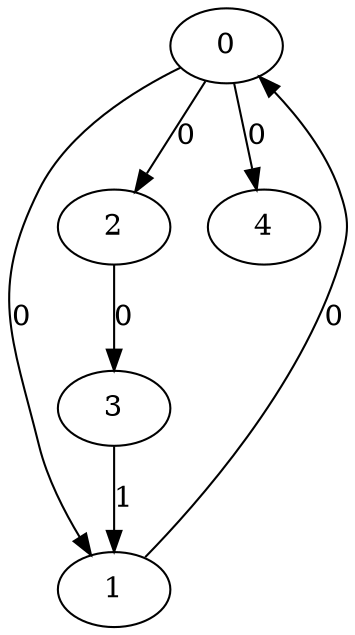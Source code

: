 // Source:35 Canonical: -1 0 0 -1 0 0 -1 -1 -1 -1 -1 -1 -1 0 -1 -1 1 -1 -1 -1 -1 -1 -1 -1 -1
digraph HRA_from_35_graph_000 {
  0 -> 1 [label="0"];
  0 -> 2 [label="0"];
  1 -> 0 [label="0"];
  2 -> 3 [label="0"];
  3 -> 1 [label="1"];
  0 -> 4 [label="0"];
}

// Source:35 Canonical: -1 0 0 -1 0 0 -1 -1 -1 -1 -1 -1 -1 0 -1 -1 1 -1 -1 -1 0 -1 -1 -1 -1
digraph HRA_from_35_graph_001 {
  0 -> 1 [label="0"];
  0 -> 2 [label="0"];
  1 -> 0 [label="0"];
  2 -> 3 [label="0"];
  3 -> 1 [label="1"];
  0 -> 4 [label="0"];
  4 -> 0 [label="0"];
}

// Source:35 Canonical: -1 0 0 -1 -1 0 -1 -1 -1 0 -1 -1 -1 0 -1 -1 1 -1 -1 -1 -1 -1 -1 -1 -1
digraph HRA_from_35_graph_002 {
  0 -> 1 [label="0"];
  0 -> 2 [label="0"];
  1 -> 0 [label="0"];
  2 -> 3 [label="0"];
  3 -> 1 [label="1"];
  1 -> 4 [label="0"];
}

// Source:35 Canonical: -1 0 0 -1 0 0 -1 -1 -1 0 -1 -1 -1 0 -1 -1 1 -1 -1 -1 -1 -1 -1 -1 -1
digraph HRA_from_35_graph_003 {
  0 -> 1 [label="0"];
  0 -> 2 [label="0"];
  1 -> 0 [label="0"];
  2 -> 3 [label="0"];
  3 -> 1 [label="1"];
  0 -> 4 [label="0"];
  1 -> 4 [label="0"];
}

// Source:35 Canonical: -1 0 0 -1 -1 0 -1 -1 -1 0 -1 -1 -1 0 -1 -1 1 -1 -1 -1 0 -1 -1 -1 -1
digraph HRA_from_35_graph_004 {
  0 -> 1 [label="0"];
  0 -> 2 [label="0"];
  1 -> 0 [label="0"];
  2 -> 3 [label="0"];
  3 -> 1 [label="1"];
  4 -> 0 [label="0"];
  1 -> 4 [label="0"];
}

// Source:35 Canonical: -1 0 0 -1 0 0 -1 -1 -1 0 -1 -1 -1 0 -1 -1 1 -1 -1 -1 0 -1 -1 -1 -1
digraph HRA_from_35_graph_005 {
  0 -> 1 [label="0"];
  0 -> 2 [label="0"];
  1 -> 0 [label="0"];
  2 -> 3 [label="0"];
  3 -> 1 [label="1"];
  0 -> 4 [label="0"];
  4 -> 0 [label="0"];
  1 -> 4 [label="0"];
}

// Source:35 Canonical: -1 0 0 -1 0 0 -1 -1 -1 -1 -1 -1 -1 0 -1 -1 1 -1 -1 -1 -1 0 -1 -1 -1
digraph HRA_from_35_graph_006 {
  0 -> 1 [label="0"];
  0 -> 2 [label="0"];
  1 -> 0 [label="0"];
  2 -> 3 [label="0"];
  3 -> 1 [label="1"];
  0 -> 4 [label="0"];
  4 -> 1 [label="0"];
}

// Source:35 Canonical: -1 0 0 -1 0 0 -1 -1 -1 -1 -1 -1 -1 0 -1 -1 1 -1 -1 -1 0 0 -1 -1 -1
digraph HRA_from_35_graph_007 {
  0 -> 1 [label="0"];
  0 -> 2 [label="0"];
  1 -> 0 [label="0"];
  2 -> 3 [label="0"];
  3 -> 1 [label="1"];
  0 -> 4 [label="0"];
  4 -> 0 [label="0"];
  4 -> 1 [label="0"];
}

// Source:35 Canonical: -1 0 0 -1 -1 0 -1 -1 -1 0 -1 -1 -1 0 -1 -1 1 -1 -1 -1 -1 0 -1 -1 -1
digraph HRA_from_35_graph_008 {
  0 -> 1 [label="0"];
  0 -> 2 [label="0"];
  1 -> 0 [label="0"];
  2 -> 3 [label="0"];
  3 -> 1 [label="1"];
  1 -> 4 [label="0"];
  4 -> 1 [label="0"];
}

// Source:35 Canonical: -1 0 0 -1 0 0 -1 -1 -1 0 -1 -1 -1 0 -1 -1 1 -1 -1 -1 -1 0 -1 -1 -1
digraph HRA_from_35_graph_009 {
  0 -> 1 [label="0"];
  0 -> 2 [label="0"];
  1 -> 0 [label="0"];
  2 -> 3 [label="0"];
  3 -> 1 [label="1"];
  0 -> 4 [label="0"];
  1 -> 4 [label="0"];
  4 -> 1 [label="0"];
}

// Source:35 Canonical: -1 0 0 -1 -1 0 -1 -1 -1 0 -1 -1 -1 0 -1 -1 1 -1 -1 -1 0 0 -1 -1 -1
digraph HRA_from_35_graph_010 {
  0 -> 1 [label="0"];
  0 -> 2 [label="0"];
  1 -> 0 [label="0"];
  2 -> 3 [label="0"];
  3 -> 1 [label="1"];
  4 -> 0 [label="0"];
  1 -> 4 [label="0"];
  4 -> 1 [label="0"];
}

// Source:35 Canonical: -1 0 0 -1 0 0 -1 -1 -1 0 -1 -1 -1 0 -1 -1 1 -1 -1 -1 0 0 -1 -1 -1
digraph HRA_from_35_graph_011 {
  0 -> 1 [label="0"];
  0 -> 2 [label="0"];
  1 -> 0 [label="0"];
  2 -> 3 [label="0"];
  3 -> 1 [label="1"];
  0 -> 4 [label="0"];
  4 -> 0 [label="0"];
  1 -> 4 [label="0"];
  4 -> 1 [label="0"];
}

// Source:35 Canonical: -1 0 0 -1 -1 0 -1 -1 -1 -1 -1 -1 -1 0 0 -1 1 -1 -1 -1 -1 -1 -1 -1 -1
digraph HRA_from_35_graph_012 {
  0 -> 1 [label="0"];
  0 -> 2 [label="0"];
  1 -> 0 [label="0"];
  2 -> 3 [label="0"];
  3 -> 1 [label="1"];
  2 -> 4 [label="0"];
}

// Source:35 Canonical: -1 0 0 -1 0 0 -1 -1 -1 -1 -1 -1 -1 0 0 -1 1 -1 -1 -1 -1 -1 -1 -1 -1
digraph HRA_from_35_graph_013 {
  0 -> 1 [label="0"];
  0 -> 2 [label="0"];
  1 -> 0 [label="0"];
  2 -> 3 [label="0"];
  3 -> 1 [label="1"];
  0 -> 4 [label="0"];
  2 -> 4 [label="0"];
}

// Source:35 Canonical: -1 0 0 -1 -1 0 -1 -1 -1 -1 -1 -1 -1 0 0 -1 1 -1 -1 -1 0 -1 -1 -1 -1
digraph HRA_from_35_graph_014 {
  0 -> 1 [label="0"];
  0 -> 2 [label="0"];
  1 -> 0 [label="0"];
  2 -> 3 [label="0"];
  3 -> 1 [label="1"];
  4 -> 0 [label="0"];
  2 -> 4 [label="0"];
}

// Source:35 Canonical: -1 0 0 -1 0 0 -1 -1 -1 -1 -1 -1 -1 0 0 -1 1 -1 -1 -1 0 -1 -1 -1 -1
digraph HRA_from_35_graph_015 {
  0 -> 1 [label="0"];
  0 -> 2 [label="0"];
  1 -> 0 [label="0"];
  2 -> 3 [label="0"];
  3 -> 1 [label="1"];
  0 -> 4 [label="0"];
  4 -> 0 [label="0"];
  2 -> 4 [label="0"];
}

// Source:35 Canonical: -1 0 0 -1 -1 0 -1 -1 -1 0 -1 -1 -1 0 0 -1 1 -1 -1 -1 -1 -1 -1 -1 -1
digraph HRA_from_35_graph_016 {
  0 -> 1 [label="0"];
  0 -> 2 [label="0"];
  1 -> 0 [label="0"];
  2 -> 3 [label="0"];
  3 -> 1 [label="1"];
  1 -> 4 [label="0"];
  2 -> 4 [label="0"];
}

// Source:35 Canonical: -1 0 0 -1 0 0 -1 -1 -1 0 -1 -1 -1 0 0 -1 1 -1 -1 -1 -1 -1 -1 -1 -1
digraph HRA_from_35_graph_017 {
  0 -> 1 [label="0"];
  0 -> 2 [label="0"];
  1 -> 0 [label="0"];
  2 -> 3 [label="0"];
  3 -> 1 [label="1"];
  0 -> 4 [label="0"];
  1 -> 4 [label="0"];
  2 -> 4 [label="0"];
}

// Source:35 Canonical: -1 0 0 -1 -1 0 -1 -1 -1 0 -1 -1 -1 0 0 -1 1 -1 -1 -1 0 -1 -1 -1 -1
digraph HRA_from_35_graph_018 {
  0 -> 1 [label="0"];
  0 -> 2 [label="0"];
  1 -> 0 [label="0"];
  2 -> 3 [label="0"];
  3 -> 1 [label="1"];
  4 -> 0 [label="0"];
  1 -> 4 [label="0"];
  2 -> 4 [label="0"];
}

// Source:35 Canonical: -1 0 0 -1 0 0 -1 -1 -1 0 -1 -1 -1 0 0 -1 1 -1 -1 -1 0 -1 -1 -1 -1
digraph HRA_from_35_graph_019 {
  0 -> 1 [label="0"];
  0 -> 2 [label="0"];
  1 -> 0 [label="0"];
  2 -> 3 [label="0"];
  3 -> 1 [label="1"];
  0 -> 4 [label="0"];
  4 -> 0 [label="0"];
  1 -> 4 [label="0"];
  2 -> 4 [label="0"];
}

// Source:35 Canonical: -1 0 0 -1 -1 0 -1 -1 -1 -1 -1 -1 -1 0 0 -1 1 -1 -1 -1 -1 0 -1 -1 -1
digraph HRA_from_35_graph_020 {
  0 -> 1 [label="0"];
  0 -> 2 [label="0"];
  1 -> 0 [label="0"];
  2 -> 3 [label="0"];
  3 -> 1 [label="1"];
  4 -> 1 [label="0"];
  2 -> 4 [label="0"];
}

// Source:35 Canonical: -1 0 0 -1 0 0 -1 -1 -1 -1 -1 -1 -1 0 0 -1 1 -1 -1 -1 -1 0 -1 -1 -1
digraph HRA_from_35_graph_021 {
  0 -> 1 [label="0"];
  0 -> 2 [label="0"];
  1 -> 0 [label="0"];
  2 -> 3 [label="0"];
  3 -> 1 [label="1"];
  0 -> 4 [label="0"];
  4 -> 1 [label="0"];
  2 -> 4 [label="0"];
}

// Source:35 Canonical: -1 0 0 -1 -1 0 -1 -1 -1 -1 -1 -1 -1 0 0 -1 1 -1 -1 -1 0 0 -1 -1 -1
digraph HRA_from_35_graph_022 {
  0 -> 1 [label="0"];
  0 -> 2 [label="0"];
  1 -> 0 [label="0"];
  2 -> 3 [label="0"];
  3 -> 1 [label="1"];
  4 -> 0 [label="0"];
  4 -> 1 [label="0"];
  2 -> 4 [label="0"];
}

// Source:35 Canonical: -1 0 0 -1 0 0 -1 -1 -1 -1 -1 -1 -1 0 0 -1 1 -1 -1 -1 0 0 -1 -1 -1
digraph HRA_from_35_graph_023 {
  0 -> 1 [label="0"];
  0 -> 2 [label="0"];
  1 -> 0 [label="0"];
  2 -> 3 [label="0"];
  3 -> 1 [label="1"];
  0 -> 4 [label="0"];
  4 -> 0 [label="0"];
  4 -> 1 [label="0"];
  2 -> 4 [label="0"];
}

// Source:35 Canonical: -1 0 0 -1 -1 0 -1 -1 -1 0 -1 -1 -1 0 0 -1 1 -1 -1 -1 -1 0 -1 -1 -1
digraph HRA_from_35_graph_024 {
  0 -> 1 [label="0"];
  0 -> 2 [label="0"];
  1 -> 0 [label="0"];
  2 -> 3 [label="0"];
  3 -> 1 [label="1"];
  1 -> 4 [label="0"];
  4 -> 1 [label="0"];
  2 -> 4 [label="0"];
}

// Source:35 Canonical: -1 0 0 -1 0 0 -1 -1 -1 0 -1 -1 -1 0 0 -1 1 -1 -1 -1 -1 0 -1 -1 -1
digraph HRA_from_35_graph_025 {
  0 -> 1 [label="0"];
  0 -> 2 [label="0"];
  1 -> 0 [label="0"];
  2 -> 3 [label="0"];
  3 -> 1 [label="1"];
  0 -> 4 [label="0"];
  1 -> 4 [label="0"];
  4 -> 1 [label="0"];
  2 -> 4 [label="0"];
}

// Source:35 Canonical: -1 0 0 -1 -1 0 -1 -1 -1 0 -1 -1 -1 0 0 -1 1 -1 -1 -1 0 0 -1 -1 -1
digraph HRA_from_35_graph_026 {
  0 -> 1 [label="0"];
  0 -> 2 [label="0"];
  1 -> 0 [label="0"];
  2 -> 3 [label="0"];
  3 -> 1 [label="1"];
  4 -> 0 [label="0"];
  1 -> 4 [label="0"];
  4 -> 1 [label="0"];
  2 -> 4 [label="0"];
}

// Source:35 Canonical: -1 0 0 -1 0 0 -1 -1 -1 0 -1 -1 -1 0 0 -1 1 -1 -1 -1 0 0 -1 -1 -1
digraph HRA_from_35_graph_027 {
  0 -> 1 [label="0"];
  0 -> 2 [label="0"];
  1 -> 0 [label="0"];
  2 -> 3 [label="0"];
  3 -> 1 [label="1"];
  0 -> 4 [label="0"];
  4 -> 0 [label="0"];
  1 -> 4 [label="0"];
  4 -> 1 [label="0"];
  2 -> 4 [label="0"];
}

// Source:35 Canonical: -1 0 0 -1 0 0 -1 -1 -1 -1 -1 -1 -1 0 -1 -1 1 -1 -1 -1 -1 -1 0 -1 -1
digraph HRA_from_35_graph_028 {
  0 -> 1 [label="0"];
  0 -> 2 [label="0"];
  1 -> 0 [label="0"];
  2 -> 3 [label="0"];
  3 -> 1 [label="1"];
  0 -> 4 [label="0"];
  4 -> 2 [label="0"];
}

// Source:35 Canonical: -1 0 0 -1 0 0 -1 -1 -1 -1 -1 -1 -1 0 -1 -1 1 -1 -1 -1 0 -1 0 -1 -1
digraph HRA_from_35_graph_029 {
  0 -> 1 [label="0"];
  0 -> 2 [label="0"];
  1 -> 0 [label="0"];
  2 -> 3 [label="0"];
  3 -> 1 [label="1"];
  0 -> 4 [label="0"];
  4 -> 0 [label="0"];
  4 -> 2 [label="0"];
}

// Source:35 Canonical: -1 0 0 -1 -1 0 -1 -1 -1 0 -1 -1 -1 0 -1 -1 1 -1 -1 -1 -1 -1 0 -1 -1
digraph HRA_from_35_graph_030 {
  0 -> 1 [label="0"];
  0 -> 2 [label="0"];
  1 -> 0 [label="0"];
  2 -> 3 [label="0"];
  3 -> 1 [label="1"];
  1 -> 4 [label="0"];
  4 -> 2 [label="0"];
}

// Source:35 Canonical: -1 0 0 -1 0 0 -1 -1 -1 0 -1 -1 -1 0 -1 -1 1 -1 -1 -1 -1 -1 0 -1 -1
digraph HRA_from_35_graph_031 {
  0 -> 1 [label="0"];
  0 -> 2 [label="0"];
  1 -> 0 [label="0"];
  2 -> 3 [label="0"];
  3 -> 1 [label="1"];
  0 -> 4 [label="0"];
  1 -> 4 [label="0"];
  4 -> 2 [label="0"];
}

// Source:35 Canonical: -1 0 0 -1 -1 0 -1 -1 -1 0 -1 -1 -1 0 -1 -1 1 -1 -1 -1 0 -1 0 -1 -1
digraph HRA_from_35_graph_032 {
  0 -> 1 [label="0"];
  0 -> 2 [label="0"];
  1 -> 0 [label="0"];
  2 -> 3 [label="0"];
  3 -> 1 [label="1"];
  4 -> 0 [label="0"];
  1 -> 4 [label="0"];
  4 -> 2 [label="0"];
}

// Source:35 Canonical: -1 0 0 -1 0 0 -1 -1 -1 0 -1 -1 -1 0 -1 -1 1 -1 -1 -1 0 -1 0 -1 -1
digraph HRA_from_35_graph_033 {
  0 -> 1 [label="0"];
  0 -> 2 [label="0"];
  1 -> 0 [label="0"];
  2 -> 3 [label="0"];
  3 -> 1 [label="1"];
  0 -> 4 [label="0"];
  4 -> 0 [label="0"];
  1 -> 4 [label="0"];
  4 -> 2 [label="0"];
}

// Source:35 Canonical: -1 0 0 -1 0 0 -1 -1 -1 -1 -1 -1 -1 0 -1 -1 1 -1 -1 -1 -1 0 0 -1 -1
digraph HRA_from_35_graph_034 {
  0 -> 1 [label="0"];
  0 -> 2 [label="0"];
  1 -> 0 [label="0"];
  2 -> 3 [label="0"];
  3 -> 1 [label="1"];
  0 -> 4 [label="0"];
  4 -> 1 [label="0"];
  4 -> 2 [label="0"];
}

// Source:35 Canonical: -1 0 0 -1 0 0 -1 -1 -1 -1 -1 -1 -1 0 -1 -1 1 -1 -1 -1 0 0 0 -1 -1
digraph HRA_from_35_graph_035 {
  0 -> 1 [label="0"];
  0 -> 2 [label="0"];
  1 -> 0 [label="0"];
  2 -> 3 [label="0"];
  3 -> 1 [label="1"];
  0 -> 4 [label="0"];
  4 -> 0 [label="0"];
  4 -> 1 [label="0"];
  4 -> 2 [label="0"];
}

// Source:35 Canonical: -1 0 0 -1 -1 0 -1 -1 -1 0 -1 -1 -1 0 -1 -1 1 -1 -1 -1 -1 0 0 -1 -1
digraph HRA_from_35_graph_036 {
  0 -> 1 [label="0"];
  0 -> 2 [label="0"];
  1 -> 0 [label="0"];
  2 -> 3 [label="0"];
  3 -> 1 [label="1"];
  1 -> 4 [label="0"];
  4 -> 1 [label="0"];
  4 -> 2 [label="0"];
}

// Source:35 Canonical: -1 0 0 -1 0 0 -1 -1 -1 0 -1 -1 -1 0 -1 -1 1 -1 -1 -1 -1 0 0 -1 -1
digraph HRA_from_35_graph_037 {
  0 -> 1 [label="0"];
  0 -> 2 [label="0"];
  1 -> 0 [label="0"];
  2 -> 3 [label="0"];
  3 -> 1 [label="1"];
  0 -> 4 [label="0"];
  1 -> 4 [label="0"];
  4 -> 1 [label="0"];
  4 -> 2 [label="0"];
}

// Source:35 Canonical: -1 0 0 -1 -1 0 -1 -1 -1 0 -1 -1 -1 0 -1 -1 1 -1 -1 -1 0 0 0 -1 -1
digraph HRA_from_35_graph_038 {
  0 -> 1 [label="0"];
  0 -> 2 [label="0"];
  1 -> 0 [label="0"];
  2 -> 3 [label="0"];
  3 -> 1 [label="1"];
  4 -> 0 [label="0"];
  1 -> 4 [label="0"];
  4 -> 1 [label="0"];
  4 -> 2 [label="0"];
}

// Source:35 Canonical: -1 0 0 -1 0 0 -1 -1 -1 0 -1 -1 -1 0 -1 -1 1 -1 -1 -1 0 0 0 -1 -1
digraph HRA_from_35_graph_039 {
  0 -> 1 [label="0"];
  0 -> 2 [label="0"];
  1 -> 0 [label="0"];
  2 -> 3 [label="0"];
  3 -> 1 [label="1"];
  0 -> 4 [label="0"];
  4 -> 0 [label="0"];
  1 -> 4 [label="0"];
  4 -> 1 [label="0"];
  4 -> 2 [label="0"];
}

// Source:35 Canonical: -1 0 0 -1 -1 0 -1 -1 -1 -1 -1 -1 -1 0 0 -1 1 -1 -1 -1 -1 -1 0 -1 -1
digraph HRA_from_35_graph_040 {
  0 -> 1 [label="0"];
  0 -> 2 [label="0"];
  1 -> 0 [label="0"];
  2 -> 3 [label="0"];
  3 -> 1 [label="1"];
  2 -> 4 [label="0"];
  4 -> 2 [label="0"];
}

// Source:35 Canonical: -1 0 0 -1 0 0 -1 -1 -1 -1 -1 -1 -1 0 0 -1 1 -1 -1 -1 -1 -1 0 -1 -1
digraph HRA_from_35_graph_041 {
  0 -> 1 [label="0"];
  0 -> 2 [label="0"];
  1 -> 0 [label="0"];
  2 -> 3 [label="0"];
  3 -> 1 [label="1"];
  0 -> 4 [label="0"];
  2 -> 4 [label="0"];
  4 -> 2 [label="0"];
}

// Source:35 Canonical: -1 0 0 -1 -1 0 -1 -1 -1 -1 -1 -1 -1 0 0 -1 1 -1 -1 -1 0 -1 0 -1 -1
digraph HRA_from_35_graph_042 {
  0 -> 1 [label="0"];
  0 -> 2 [label="0"];
  1 -> 0 [label="0"];
  2 -> 3 [label="0"];
  3 -> 1 [label="1"];
  4 -> 0 [label="0"];
  2 -> 4 [label="0"];
  4 -> 2 [label="0"];
}

// Source:35 Canonical: -1 0 0 -1 0 0 -1 -1 -1 -1 -1 -1 -1 0 0 -1 1 -1 -1 -1 0 -1 0 -1 -1
digraph HRA_from_35_graph_043 {
  0 -> 1 [label="0"];
  0 -> 2 [label="0"];
  1 -> 0 [label="0"];
  2 -> 3 [label="0"];
  3 -> 1 [label="1"];
  0 -> 4 [label="0"];
  4 -> 0 [label="0"];
  2 -> 4 [label="0"];
  4 -> 2 [label="0"];
}

// Source:35 Canonical: -1 0 0 -1 -1 0 -1 -1 -1 0 -1 -1 -1 0 0 -1 1 -1 -1 -1 -1 -1 0 -1 -1
digraph HRA_from_35_graph_044 {
  0 -> 1 [label="0"];
  0 -> 2 [label="0"];
  1 -> 0 [label="0"];
  2 -> 3 [label="0"];
  3 -> 1 [label="1"];
  1 -> 4 [label="0"];
  2 -> 4 [label="0"];
  4 -> 2 [label="0"];
}

// Source:35 Canonical: -1 0 0 -1 0 0 -1 -1 -1 0 -1 -1 -1 0 0 -1 1 -1 -1 -1 -1 -1 0 -1 -1
digraph HRA_from_35_graph_045 {
  0 -> 1 [label="0"];
  0 -> 2 [label="0"];
  1 -> 0 [label="0"];
  2 -> 3 [label="0"];
  3 -> 1 [label="1"];
  0 -> 4 [label="0"];
  1 -> 4 [label="0"];
  2 -> 4 [label="0"];
  4 -> 2 [label="0"];
}

// Source:35 Canonical: -1 0 0 -1 -1 0 -1 -1 -1 0 -1 -1 -1 0 0 -1 1 -1 -1 -1 0 -1 0 -1 -1
digraph HRA_from_35_graph_046 {
  0 -> 1 [label="0"];
  0 -> 2 [label="0"];
  1 -> 0 [label="0"];
  2 -> 3 [label="0"];
  3 -> 1 [label="1"];
  4 -> 0 [label="0"];
  1 -> 4 [label="0"];
  2 -> 4 [label="0"];
  4 -> 2 [label="0"];
}

// Source:35 Canonical: -1 0 0 -1 0 0 -1 -1 -1 0 -1 -1 -1 0 0 -1 1 -1 -1 -1 0 -1 0 -1 -1
digraph HRA_from_35_graph_047 {
  0 -> 1 [label="0"];
  0 -> 2 [label="0"];
  1 -> 0 [label="0"];
  2 -> 3 [label="0"];
  3 -> 1 [label="1"];
  0 -> 4 [label="0"];
  4 -> 0 [label="0"];
  1 -> 4 [label="0"];
  2 -> 4 [label="0"];
  4 -> 2 [label="0"];
}

// Source:35 Canonical: -1 0 0 -1 -1 0 -1 -1 -1 -1 -1 -1 -1 0 0 -1 1 -1 -1 -1 -1 0 0 -1 -1
digraph HRA_from_35_graph_048 {
  0 -> 1 [label="0"];
  0 -> 2 [label="0"];
  1 -> 0 [label="0"];
  2 -> 3 [label="0"];
  3 -> 1 [label="1"];
  4 -> 1 [label="0"];
  2 -> 4 [label="0"];
  4 -> 2 [label="0"];
}

// Source:35 Canonical: -1 0 0 -1 0 0 -1 -1 -1 -1 -1 -1 -1 0 0 -1 1 -1 -1 -1 -1 0 0 -1 -1
digraph HRA_from_35_graph_049 {
  0 -> 1 [label="0"];
  0 -> 2 [label="0"];
  1 -> 0 [label="0"];
  2 -> 3 [label="0"];
  3 -> 1 [label="1"];
  0 -> 4 [label="0"];
  4 -> 1 [label="0"];
  2 -> 4 [label="0"];
  4 -> 2 [label="0"];
}

// Source:35 Canonical: -1 0 0 -1 -1 0 -1 -1 -1 -1 -1 -1 -1 0 0 -1 1 -1 -1 -1 0 0 0 -1 -1
digraph HRA_from_35_graph_050 {
  0 -> 1 [label="0"];
  0 -> 2 [label="0"];
  1 -> 0 [label="0"];
  2 -> 3 [label="0"];
  3 -> 1 [label="1"];
  4 -> 0 [label="0"];
  4 -> 1 [label="0"];
  2 -> 4 [label="0"];
  4 -> 2 [label="0"];
}

// Source:35 Canonical: -1 0 0 -1 0 0 -1 -1 -1 -1 -1 -1 -1 0 0 -1 1 -1 -1 -1 0 0 0 -1 -1
digraph HRA_from_35_graph_051 {
  0 -> 1 [label="0"];
  0 -> 2 [label="0"];
  1 -> 0 [label="0"];
  2 -> 3 [label="0"];
  3 -> 1 [label="1"];
  0 -> 4 [label="0"];
  4 -> 0 [label="0"];
  4 -> 1 [label="0"];
  2 -> 4 [label="0"];
  4 -> 2 [label="0"];
}

// Source:35 Canonical: -1 0 0 -1 -1 0 -1 -1 -1 0 -1 -1 -1 0 0 -1 1 -1 -1 -1 -1 0 0 -1 -1
digraph HRA_from_35_graph_052 {
  0 -> 1 [label="0"];
  0 -> 2 [label="0"];
  1 -> 0 [label="0"];
  2 -> 3 [label="0"];
  3 -> 1 [label="1"];
  1 -> 4 [label="0"];
  4 -> 1 [label="0"];
  2 -> 4 [label="0"];
  4 -> 2 [label="0"];
}

// Source:35 Canonical: -1 0 0 -1 0 0 -1 -1 -1 0 -1 -1 -1 0 0 -1 1 -1 -1 -1 -1 0 0 -1 -1
digraph HRA_from_35_graph_053 {
  0 -> 1 [label="0"];
  0 -> 2 [label="0"];
  1 -> 0 [label="0"];
  2 -> 3 [label="0"];
  3 -> 1 [label="1"];
  0 -> 4 [label="0"];
  1 -> 4 [label="0"];
  4 -> 1 [label="0"];
  2 -> 4 [label="0"];
  4 -> 2 [label="0"];
}

// Source:35 Canonical: -1 0 0 -1 -1 0 -1 -1 -1 0 -1 -1 -1 0 0 -1 1 -1 -1 -1 0 0 0 -1 -1
digraph HRA_from_35_graph_054 {
  0 -> 1 [label="0"];
  0 -> 2 [label="0"];
  1 -> 0 [label="0"];
  2 -> 3 [label="0"];
  3 -> 1 [label="1"];
  4 -> 0 [label="0"];
  1 -> 4 [label="0"];
  4 -> 1 [label="0"];
  2 -> 4 [label="0"];
  4 -> 2 [label="0"];
}

// Source:35 Canonical: -1 0 0 -1 0 0 -1 -1 -1 0 -1 -1 -1 0 0 -1 1 -1 -1 -1 0 0 0 -1 -1
digraph HRA_from_35_graph_055 {
  0 -> 1 [label="0"];
  0 -> 2 [label="0"];
  1 -> 0 [label="0"];
  2 -> 3 [label="0"];
  3 -> 1 [label="1"];
  0 -> 4 [label="0"];
  4 -> 0 [label="0"];
  1 -> 4 [label="0"];
  4 -> 1 [label="0"];
  2 -> 4 [label="0"];
  4 -> 2 [label="0"];
}

// Source:35 Canonical: -1 0 0 -1 -1 0 -1 -1 -1 -1 -1 -1 -1 0 -1 -1 1 -1 -1 0 -1 -1 -1 -1 -1
digraph HRA_from_35_graph_056 {
  0 -> 1 [label="0"];
  0 -> 2 [label="0"];
  1 -> 0 [label="0"];
  2 -> 3 [label="0"];
  3 -> 1 [label="1"];
  3 -> 4 [label="0"];
}

// Source:35 Canonical: -1 0 0 -1 0 0 -1 -1 -1 -1 -1 -1 -1 0 -1 -1 1 -1 -1 0 -1 -1 -1 -1 -1
digraph HRA_from_35_graph_057 {
  0 -> 1 [label="0"];
  0 -> 2 [label="0"];
  1 -> 0 [label="0"];
  2 -> 3 [label="0"];
  3 -> 1 [label="1"];
  0 -> 4 [label="0"];
  3 -> 4 [label="0"];
}

// Source:35 Canonical: -1 0 0 -1 -1 0 -1 -1 -1 -1 -1 -1 -1 0 -1 -1 1 -1 -1 0 0 -1 -1 -1 -1
digraph HRA_from_35_graph_058 {
  0 -> 1 [label="0"];
  0 -> 2 [label="0"];
  1 -> 0 [label="0"];
  2 -> 3 [label="0"];
  3 -> 1 [label="1"];
  4 -> 0 [label="0"];
  3 -> 4 [label="0"];
}

// Source:35 Canonical: -1 0 0 -1 0 0 -1 -1 -1 -1 -1 -1 -1 0 -1 -1 1 -1 -1 0 0 -1 -1 -1 -1
digraph HRA_from_35_graph_059 {
  0 -> 1 [label="0"];
  0 -> 2 [label="0"];
  1 -> 0 [label="0"];
  2 -> 3 [label="0"];
  3 -> 1 [label="1"];
  0 -> 4 [label="0"];
  4 -> 0 [label="0"];
  3 -> 4 [label="0"];
}

// Source:35 Canonical: -1 0 0 -1 -1 0 -1 -1 -1 0 -1 -1 -1 0 -1 -1 1 -1 -1 0 -1 -1 -1 -1 -1
digraph HRA_from_35_graph_060 {
  0 -> 1 [label="0"];
  0 -> 2 [label="0"];
  1 -> 0 [label="0"];
  2 -> 3 [label="0"];
  3 -> 1 [label="1"];
  1 -> 4 [label="0"];
  3 -> 4 [label="0"];
}

// Source:35 Canonical: -1 0 0 -1 0 0 -1 -1 -1 0 -1 -1 -1 0 -1 -1 1 -1 -1 0 -1 -1 -1 -1 -1
digraph HRA_from_35_graph_061 {
  0 -> 1 [label="0"];
  0 -> 2 [label="0"];
  1 -> 0 [label="0"];
  2 -> 3 [label="0"];
  3 -> 1 [label="1"];
  0 -> 4 [label="0"];
  1 -> 4 [label="0"];
  3 -> 4 [label="0"];
}

// Source:35 Canonical: -1 0 0 -1 -1 0 -1 -1 -1 0 -1 -1 -1 0 -1 -1 1 -1 -1 0 0 -1 -1 -1 -1
digraph HRA_from_35_graph_062 {
  0 -> 1 [label="0"];
  0 -> 2 [label="0"];
  1 -> 0 [label="0"];
  2 -> 3 [label="0"];
  3 -> 1 [label="1"];
  4 -> 0 [label="0"];
  1 -> 4 [label="0"];
  3 -> 4 [label="0"];
}

// Source:35 Canonical: -1 0 0 -1 0 0 -1 -1 -1 0 -1 -1 -1 0 -1 -1 1 -1 -1 0 0 -1 -1 -1 -1
digraph HRA_from_35_graph_063 {
  0 -> 1 [label="0"];
  0 -> 2 [label="0"];
  1 -> 0 [label="0"];
  2 -> 3 [label="0"];
  3 -> 1 [label="1"];
  0 -> 4 [label="0"];
  4 -> 0 [label="0"];
  1 -> 4 [label="0"];
  3 -> 4 [label="0"];
}

// Source:35 Canonical: -1 0 0 -1 -1 0 -1 -1 -1 -1 -1 -1 -1 0 -1 -1 1 -1 -1 0 -1 0 -1 -1 -1
digraph HRA_from_35_graph_064 {
  0 -> 1 [label="0"];
  0 -> 2 [label="0"];
  1 -> 0 [label="0"];
  2 -> 3 [label="0"];
  3 -> 1 [label="1"];
  4 -> 1 [label="0"];
  3 -> 4 [label="0"];
}

// Source:35 Canonical: -1 0 0 -1 0 0 -1 -1 -1 -1 -1 -1 -1 0 -1 -1 1 -1 -1 0 -1 0 -1 -1 -1
digraph HRA_from_35_graph_065 {
  0 -> 1 [label="0"];
  0 -> 2 [label="0"];
  1 -> 0 [label="0"];
  2 -> 3 [label="0"];
  3 -> 1 [label="1"];
  0 -> 4 [label="0"];
  4 -> 1 [label="0"];
  3 -> 4 [label="0"];
}

// Source:35 Canonical: -1 0 0 -1 -1 0 -1 -1 -1 -1 -1 -1 -1 0 -1 -1 1 -1 -1 0 0 0 -1 -1 -1
digraph HRA_from_35_graph_066 {
  0 -> 1 [label="0"];
  0 -> 2 [label="0"];
  1 -> 0 [label="0"];
  2 -> 3 [label="0"];
  3 -> 1 [label="1"];
  4 -> 0 [label="0"];
  4 -> 1 [label="0"];
  3 -> 4 [label="0"];
}

// Source:35 Canonical: -1 0 0 -1 0 0 -1 -1 -1 -1 -1 -1 -1 0 -1 -1 1 -1 -1 0 0 0 -1 -1 -1
digraph HRA_from_35_graph_067 {
  0 -> 1 [label="0"];
  0 -> 2 [label="0"];
  1 -> 0 [label="0"];
  2 -> 3 [label="0"];
  3 -> 1 [label="1"];
  0 -> 4 [label="0"];
  4 -> 0 [label="0"];
  4 -> 1 [label="0"];
  3 -> 4 [label="0"];
}

// Source:35 Canonical: -1 0 0 -1 -1 0 -1 -1 -1 0 -1 -1 -1 0 -1 -1 1 -1 -1 0 -1 0 -1 -1 -1
digraph HRA_from_35_graph_068 {
  0 -> 1 [label="0"];
  0 -> 2 [label="0"];
  1 -> 0 [label="0"];
  2 -> 3 [label="0"];
  3 -> 1 [label="1"];
  1 -> 4 [label="0"];
  4 -> 1 [label="0"];
  3 -> 4 [label="0"];
}

// Source:35 Canonical: -1 0 0 -1 0 0 -1 -1 -1 0 -1 -1 -1 0 -1 -1 1 -1 -1 0 -1 0 -1 -1 -1
digraph HRA_from_35_graph_069 {
  0 -> 1 [label="0"];
  0 -> 2 [label="0"];
  1 -> 0 [label="0"];
  2 -> 3 [label="0"];
  3 -> 1 [label="1"];
  0 -> 4 [label="0"];
  1 -> 4 [label="0"];
  4 -> 1 [label="0"];
  3 -> 4 [label="0"];
}

// Source:35 Canonical: -1 0 0 -1 -1 0 -1 -1 -1 0 -1 -1 -1 0 -1 -1 1 -1 -1 0 0 0 -1 -1 -1
digraph HRA_from_35_graph_070 {
  0 -> 1 [label="0"];
  0 -> 2 [label="0"];
  1 -> 0 [label="0"];
  2 -> 3 [label="0"];
  3 -> 1 [label="1"];
  4 -> 0 [label="0"];
  1 -> 4 [label="0"];
  4 -> 1 [label="0"];
  3 -> 4 [label="0"];
}

// Source:35 Canonical: -1 0 0 -1 0 0 -1 -1 -1 0 -1 -1 -1 0 -1 -1 1 -1 -1 0 0 0 -1 -1 -1
digraph HRA_from_35_graph_071 {
  0 -> 1 [label="0"];
  0 -> 2 [label="0"];
  1 -> 0 [label="0"];
  2 -> 3 [label="0"];
  3 -> 1 [label="1"];
  0 -> 4 [label="0"];
  4 -> 0 [label="0"];
  1 -> 4 [label="0"];
  4 -> 1 [label="0"];
  3 -> 4 [label="0"];
}

// Source:35 Canonical: -1 0 0 -1 -1 0 -1 -1 -1 -1 -1 -1 -1 0 0 -1 1 -1 -1 0 -1 -1 -1 -1 -1
digraph HRA_from_35_graph_072 {
  0 -> 1 [label="0"];
  0 -> 2 [label="0"];
  1 -> 0 [label="0"];
  2 -> 3 [label="0"];
  3 -> 1 [label="1"];
  2 -> 4 [label="0"];
  3 -> 4 [label="0"];
}

// Source:35 Canonical: -1 0 0 -1 0 0 -1 -1 -1 -1 -1 -1 -1 0 0 -1 1 -1 -1 0 -1 -1 -1 -1 -1
digraph HRA_from_35_graph_073 {
  0 -> 1 [label="0"];
  0 -> 2 [label="0"];
  1 -> 0 [label="0"];
  2 -> 3 [label="0"];
  3 -> 1 [label="1"];
  0 -> 4 [label="0"];
  2 -> 4 [label="0"];
  3 -> 4 [label="0"];
}

// Source:35 Canonical: -1 0 0 -1 -1 0 -1 -1 -1 -1 -1 -1 -1 0 0 -1 1 -1 -1 0 0 -1 -1 -1 -1
digraph HRA_from_35_graph_074 {
  0 -> 1 [label="0"];
  0 -> 2 [label="0"];
  1 -> 0 [label="0"];
  2 -> 3 [label="0"];
  3 -> 1 [label="1"];
  4 -> 0 [label="0"];
  2 -> 4 [label="0"];
  3 -> 4 [label="0"];
}

// Source:35 Canonical: -1 0 0 -1 0 0 -1 -1 -1 -1 -1 -1 -1 0 0 -1 1 -1 -1 0 0 -1 -1 -1 -1
digraph HRA_from_35_graph_075 {
  0 -> 1 [label="0"];
  0 -> 2 [label="0"];
  1 -> 0 [label="0"];
  2 -> 3 [label="0"];
  3 -> 1 [label="1"];
  0 -> 4 [label="0"];
  4 -> 0 [label="0"];
  2 -> 4 [label="0"];
  3 -> 4 [label="0"];
}

// Source:35 Canonical: -1 0 0 -1 -1 0 -1 -1 -1 0 -1 -1 -1 0 0 -1 1 -1 -1 0 -1 -1 -1 -1 -1
digraph HRA_from_35_graph_076 {
  0 -> 1 [label="0"];
  0 -> 2 [label="0"];
  1 -> 0 [label="0"];
  2 -> 3 [label="0"];
  3 -> 1 [label="1"];
  1 -> 4 [label="0"];
  2 -> 4 [label="0"];
  3 -> 4 [label="0"];
}

// Source:35 Canonical: -1 0 0 -1 0 0 -1 -1 -1 0 -1 -1 -1 0 0 -1 1 -1 -1 0 -1 -1 -1 -1 -1
digraph HRA_from_35_graph_077 {
  0 -> 1 [label="0"];
  0 -> 2 [label="0"];
  1 -> 0 [label="0"];
  2 -> 3 [label="0"];
  3 -> 1 [label="1"];
  0 -> 4 [label="0"];
  1 -> 4 [label="0"];
  2 -> 4 [label="0"];
  3 -> 4 [label="0"];
}

// Source:35 Canonical: -1 0 0 -1 -1 0 -1 -1 -1 0 -1 -1 -1 0 0 -1 1 -1 -1 0 0 -1 -1 -1 -1
digraph HRA_from_35_graph_078 {
  0 -> 1 [label="0"];
  0 -> 2 [label="0"];
  1 -> 0 [label="0"];
  2 -> 3 [label="0"];
  3 -> 1 [label="1"];
  4 -> 0 [label="0"];
  1 -> 4 [label="0"];
  2 -> 4 [label="0"];
  3 -> 4 [label="0"];
}

// Source:35 Canonical: -1 0 0 -1 0 0 -1 -1 -1 0 -1 -1 -1 0 0 -1 1 -1 -1 0 0 -1 -1 -1 -1
digraph HRA_from_35_graph_079 {
  0 -> 1 [label="0"];
  0 -> 2 [label="0"];
  1 -> 0 [label="0"];
  2 -> 3 [label="0"];
  3 -> 1 [label="1"];
  0 -> 4 [label="0"];
  4 -> 0 [label="0"];
  1 -> 4 [label="0"];
  2 -> 4 [label="0"];
  3 -> 4 [label="0"];
}

// Source:35 Canonical: -1 0 0 -1 -1 0 -1 -1 -1 -1 -1 -1 -1 0 0 -1 1 -1 -1 0 -1 0 -1 -1 -1
digraph HRA_from_35_graph_080 {
  0 -> 1 [label="0"];
  0 -> 2 [label="0"];
  1 -> 0 [label="0"];
  2 -> 3 [label="0"];
  3 -> 1 [label="1"];
  4 -> 1 [label="0"];
  2 -> 4 [label="0"];
  3 -> 4 [label="0"];
}

// Source:35 Canonical: -1 0 0 -1 0 0 -1 -1 -1 -1 -1 -1 -1 0 0 -1 1 -1 -1 0 -1 0 -1 -1 -1
digraph HRA_from_35_graph_081 {
  0 -> 1 [label="0"];
  0 -> 2 [label="0"];
  1 -> 0 [label="0"];
  2 -> 3 [label="0"];
  3 -> 1 [label="1"];
  0 -> 4 [label="0"];
  4 -> 1 [label="0"];
  2 -> 4 [label="0"];
  3 -> 4 [label="0"];
}

// Source:35 Canonical: -1 0 0 -1 -1 0 -1 -1 -1 -1 -1 -1 -1 0 0 -1 1 -1 -1 0 0 0 -1 -1 -1
digraph HRA_from_35_graph_082 {
  0 -> 1 [label="0"];
  0 -> 2 [label="0"];
  1 -> 0 [label="0"];
  2 -> 3 [label="0"];
  3 -> 1 [label="1"];
  4 -> 0 [label="0"];
  4 -> 1 [label="0"];
  2 -> 4 [label="0"];
  3 -> 4 [label="0"];
}

// Source:35 Canonical: -1 0 0 -1 0 0 -1 -1 -1 -1 -1 -1 -1 0 0 -1 1 -1 -1 0 0 0 -1 -1 -1
digraph HRA_from_35_graph_083 {
  0 -> 1 [label="0"];
  0 -> 2 [label="0"];
  1 -> 0 [label="0"];
  2 -> 3 [label="0"];
  3 -> 1 [label="1"];
  0 -> 4 [label="0"];
  4 -> 0 [label="0"];
  4 -> 1 [label="0"];
  2 -> 4 [label="0"];
  3 -> 4 [label="0"];
}

// Source:35 Canonical: -1 0 0 -1 -1 0 -1 -1 -1 0 -1 -1 -1 0 0 -1 1 -1 -1 0 -1 0 -1 -1 -1
digraph HRA_from_35_graph_084 {
  0 -> 1 [label="0"];
  0 -> 2 [label="0"];
  1 -> 0 [label="0"];
  2 -> 3 [label="0"];
  3 -> 1 [label="1"];
  1 -> 4 [label="0"];
  4 -> 1 [label="0"];
  2 -> 4 [label="0"];
  3 -> 4 [label="0"];
}

// Source:35 Canonical: -1 0 0 -1 0 0 -1 -1 -1 0 -1 -1 -1 0 0 -1 1 -1 -1 0 -1 0 -1 -1 -1
digraph HRA_from_35_graph_085 {
  0 -> 1 [label="0"];
  0 -> 2 [label="0"];
  1 -> 0 [label="0"];
  2 -> 3 [label="0"];
  3 -> 1 [label="1"];
  0 -> 4 [label="0"];
  1 -> 4 [label="0"];
  4 -> 1 [label="0"];
  2 -> 4 [label="0"];
  3 -> 4 [label="0"];
}

// Source:35 Canonical: -1 0 0 -1 -1 0 -1 -1 -1 0 -1 -1 -1 0 0 -1 1 -1 -1 0 0 0 -1 -1 -1
digraph HRA_from_35_graph_086 {
  0 -> 1 [label="0"];
  0 -> 2 [label="0"];
  1 -> 0 [label="0"];
  2 -> 3 [label="0"];
  3 -> 1 [label="1"];
  4 -> 0 [label="0"];
  1 -> 4 [label="0"];
  4 -> 1 [label="0"];
  2 -> 4 [label="0"];
  3 -> 4 [label="0"];
}

// Source:35 Canonical: -1 0 0 -1 0 0 -1 -1 -1 0 -1 -1 -1 0 0 -1 1 -1 -1 0 0 0 -1 -1 -1
digraph HRA_from_35_graph_087 {
  0 -> 1 [label="0"];
  0 -> 2 [label="0"];
  1 -> 0 [label="0"];
  2 -> 3 [label="0"];
  3 -> 1 [label="1"];
  0 -> 4 [label="0"];
  4 -> 0 [label="0"];
  1 -> 4 [label="0"];
  4 -> 1 [label="0"];
  2 -> 4 [label="0"];
  3 -> 4 [label="0"];
}

// Source:35 Canonical: -1 0 0 -1 -1 0 -1 -1 -1 -1 -1 -1 -1 0 -1 -1 1 -1 -1 0 -1 -1 0 -1 -1
digraph HRA_from_35_graph_088 {
  0 -> 1 [label="0"];
  0 -> 2 [label="0"];
  1 -> 0 [label="0"];
  2 -> 3 [label="0"];
  3 -> 1 [label="1"];
  4 -> 2 [label="0"];
  3 -> 4 [label="0"];
}

// Source:35 Canonical: -1 0 0 -1 0 0 -1 -1 -1 -1 -1 -1 -1 0 -1 -1 1 -1 -1 0 -1 -1 0 -1 -1
digraph HRA_from_35_graph_089 {
  0 -> 1 [label="0"];
  0 -> 2 [label="0"];
  1 -> 0 [label="0"];
  2 -> 3 [label="0"];
  3 -> 1 [label="1"];
  0 -> 4 [label="0"];
  4 -> 2 [label="0"];
  3 -> 4 [label="0"];
}

// Source:35 Canonical: -1 0 0 -1 -1 0 -1 -1 -1 -1 -1 -1 -1 0 -1 -1 1 -1 -1 0 0 -1 0 -1 -1
digraph HRA_from_35_graph_090 {
  0 -> 1 [label="0"];
  0 -> 2 [label="0"];
  1 -> 0 [label="0"];
  2 -> 3 [label="0"];
  3 -> 1 [label="1"];
  4 -> 0 [label="0"];
  4 -> 2 [label="0"];
  3 -> 4 [label="0"];
}

// Source:35 Canonical: -1 0 0 -1 0 0 -1 -1 -1 -1 -1 -1 -1 0 -1 -1 1 -1 -1 0 0 -1 0 -1 -1
digraph HRA_from_35_graph_091 {
  0 -> 1 [label="0"];
  0 -> 2 [label="0"];
  1 -> 0 [label="0"];
  2 -> 3 [label="0"];
  3 -> 1 [label="1"];
  0 -> 4 [label="0"];
  4 -> 0 [label="0"];
  4 -> 2 [label="0"];
  3 -> 4 [label="0"];
}

// Source:35 Canonical: -1 0 0 -1 -1 0 -1 -1 -1 0 -1 -1 -1 0 -1 -1 1 -1 -1 0 -1 -1 0 -1 -1
digraph HRA_from_35_graph_092 {
  0 -> 1 [label="0"];
  0 -> 2 [label="0"];
  1 -> 0 [label="0"];
  2 -> 3 [label="0"];
  3 -> 1 [label="1"];
  1 -> 4 [label="0"];
  4 -> 2 [label="0"];
  3 -> 4 [label="0"];
}

// Source:35 Canonical: -1 0 0 -1 0 0 -1 -1 -1 0 -1 -1 -1 0 -1 -1 1 -1 -1 0 -1 -1 0 -1 -1
digraph HRA_from_35_graph_093 {
  0 -> 1 [label="0"];
  0 -> 2 [label="0"];
  1 -> 0 [label="0"];
  2 -> 3 [label="0"];
  3 -> 1 [label="1"];
  0 -> 4 [label="0"];
  1 -> 4 [label="0"];
  4 -> 2 [label="0"];
  3 -> 4 [label="0"];
}

// Source:35 Canonical: -1 0 0 -1 -1 0 -1 -1 -1 0 -1 -1 -1 0 -1 -1 1 -1 -1 0 0 -1 0 -1 -1
digraph HRA_from_35_graph_094 {
  0 -> 1 [label="0"];
  0 -> 2 [label="0"];
  1 -> 0 [label="0"];
  2 -> 3 [label="0"];
  3 -> 1 [label="1"];
  4 -> 0 [label="0"];
  1 -> 4 [label="0"];
  4 -> 2 [label="0"];
  3 -> 4 [label="0"];
}

// Source:35 Canonical: -1 0 0 -1 0 0 -1 -1 -1 0 -1 -1 -1 0 -1 -1 1 -1 -1 0 0 -1 0 -1 -1
digraph HRA_from_35_graph_095 {
  0 -> 1 [label="0"];
  0 -> 2 [label="0"];
  1 -> 0 [label="0"];
  2 -> 3 [label="0"];
  3 -> 1 [label="1"];
  0 -> 4 [label="0"];
  4 -> 0 [label="0"];
  1 -> 4 [label="0"];
  4 -> 2 [label="0"];
  3 -> 4 [label="0"];
}

// Source:35 Canonical: -1 0 0 -1 -1 0 -1 -1 -1 -1 -1 -1 -1 0 -1 -1 1 -1 -1 0 -1 0 0 -1 -1
digraph HRA_from_35_graph_096 {
  0 -> 1 [label="0"];
  0 -> 2 [label="0"];
  1 -> 0 [label="0"];
  2 -> 3 [label="0"];
  3 -> 1 [label="1"];
  4 -> 1 [label="0"];
  4 -> 2 [label="0"];
  3 -> 4 [label="0"];
}

// Source:35 Canonical: -1 0 0 -1 0 0 -1 -1 -1 -1 -1 -1 -1 0 -1 -1 1 -1 -1 0 -1 0 0 -1 -1
digraph HRA_from_35_graph_097 {
  0 -> 1 [label="0"];
  0 -> 2 [label="0"];
  1 -> 0 [label="0"];
  2 -> 3 [label="0"];
  3 -> 1 [label="1"];
  0 -> 4 [label="0"];
  4 -> 1 [label="0"];
  4 -> 2 [label="0"];
  3 -> 4 [label="0"];
}

// Source:35 Canonical: -1 0 0 -1 -1 0 -1 -1 -1 -1 -1 -1 -1 0 -1 -1 1 -1 -1 0 0 0 0 -1 -1
digraph HRA_from_35_graph_098 {
  0 -> 1 [label="0"];
  0 -> 2 [label="0"];
  1 -> 0 [label="0"];
  2 -> 3 [label="0"];
  3 -> 1 [label="1"];
  4 -> 0 [label="0"];
  4 -> 1 [label="0"];
  4 -> 2 [label="0"];
  3 -> 4 [label="0"];
}

// Source:35 Canonical: -1 0 0 -1 0 0 -1 -1 -1 -1 -1 -1 -1 0 -1 -1 1 -1 -1 0 0 0 0 -1 -1
digraph HRA_from_35_graph_099 {
  0 -> 1 [label="0"];
  0 -> 2 [label="0"];
  1 -> 0 [label="0"];
  2 -> 3 [label="0"];
  3 -> 1 [label="1"];
  0 -> 4 [label="0"];
  4 -> 0 [label="0"];
  4 -> 1 [label="0"];
  4 -> 2 [label="0"];
  3 -> 4 [label="0"];
}

// Source:35 Canonical: -1 0 0 -1 -1 0 -1 -1 -1 0 -1 -1 -1 0 -1 -1 1 -1 -1 0 -1 0 0 -1 -1
digraph HRA_from_35_graph_100 {
  0 -> 1 [label="0"];
  0 -> 2 [label="0"];
  1 -> 0 [label="0"];
  2 -> 3 [label="0"];
  3 -> 1 [label="1"];
  1 -> 4 [label="0"];
  4 -> 1 [label="0"];
  4 -> 2 [label="0"];
  3 -> 4 [label="0"];
}

// Source:35 Canonical: -1 0 0 -1 0 0 -1 -1 -1 0 -1 -1 -1 0 -1 -1 1 -1 -1 0 -1 0 0 -1 -1
digraph HRA_from_35_graph_101 {
  0 -> 1 [label="0"];
  0 -> 2 [label="0"];
  1 -> 0 [label="0"];
  2 -> 3 [label="0"];
  3 -> 1 [label="1"];
  0 -> 4 [label="0"];
  1 -> 4 [label="0"];
  4 -> 1 [label="0"];
  4 -> 2 [label="0"];
  3 -> 4 [label="0"];
}

// Source:35 Canonical: -1 0 0 -1 -1 0 -1 -1 -1 0 -1 -1 -1 0 -1 -1 1 -1 -1 0 0 0 0 -1 -1
digraph HRA_from_35_graph_102 {
  0 -> 1 [label="0"];
  0 -> 2 [label="0"];
  1 -> 0 [label="0"];
  2 -> 3 [label="0"];
  3 -> 1 [label="1"];
  4 -> 0 [label="0"];
  1 -> 4 [label="0"];
  4 -> 1 [label="0"];
  4 -> 2 [label="0"];
  3 -> 4 [label="0"];
}

// Source:35 Canonical: -1 0 0 -1 0 0 -1 -1 -1 0 -1 -1 -1 0 -1 -1 1 -1 -1 0 0 0 0 -1 -1
digraph HRA_from_35_graph_103 {
  0 -> 1 [label="0"];
  0 -> 2 [label="0"];
  1 -> 0 [label="0"];
  2 -> 3 [label="0"];
  3 -> 1 [label="1"];
  0 -> 4 [label="0"];
  4 -> 0 [label="0"];
  1 -> 4 [label="0"];
  4 -> 1 [label="0"];
  4 -> 2 [label="0"];
  3 -> 4 [label="0"];
}

// Source:35 Canonical: -1 0 0 -1 -1 0 -1 -1 -1 -1 -1 -1 -1 0 0 -1 1 -1 -1 0 -1 -1 0 -1 -1
digraph HRA_from_35_graph_104 {
  0 -> 1 [label="0"];
  0 -> 2 [label="0"];
  1 -> 0 [label="0"];
  2 -> 3 [label="0"];
  3 -> 1 [label="1"];
  2 -> 4 [label="0"];
  4 -> 2 [label="0"];
  3 -> 4 [label="0"];
}

// Source:35 Canonical: -1 0 0 -1 0 0 -1 -1 -1 -1 -1 -1 -1 0 0 -1 1 -1 -1 0 -1 -1 0 -1 -1
digraph HRA_from_35_graph_105 {
  0 -> 1 [label="0"];
  0 -> 2 [label="0"];
  1 -> 0 [label="0"];
  2 -> 3 [label="0"];
  3 -> 1 [label="1"];
  0 -> 4 [label="0"];
  2 -> 4 [label="0"];
  4 -> 2 [label="0"];
  3 -> 4 [label="0"];
}

// Source:35 Canonical: -1 0 0 -1 -1 0 -1 -1 -1 -1 -1 -1 -1 0 0 -1 1 -1 -1 0 0 -1 0 -1 -1
digraph HRA_from_35_graph_106 {
  0 -> 1 [label="0"];
  0 -> 2 [label="0"];
  1 -> 0 [label="0"];
  2 -> 3 [label="0"];
  3 -> 1 [label="1"];
  4 -> 0 [label="0"];
  2 -> 4 [label="0"];
  4 -> 2 [label="0"];
  3 -> 4 [label="0"];
}

// Source:35 Canonical: -1 0 0 -1 0 0 -1 -1 -1 -1 -1 -1 -1 0 0 -1 1 -1 -1 0 0 -1 0 -1 -1
digraph HRA_from_35_graph_107 {
  0 -> 1 [label="0"];
  0 -> 2 [label="0"];
  1 -> 0 [label="0"];
  2 -> 3 [label="0"];
  3 -> 1 [label="1"];
  0 -> 4 [label="0"];
  4 -> 0 [label="0"];
  2 -> 4 [label="0"];
  4 -> 2 [label="0"];
  3 -> 4 [label="0"];
}

// Source:35 Canonical: -1 0 0 -1 -1 0 -1 -1 -1 0 -1 -1 -1 0 0 -1 1 -1 -1 0 -1 -1 0 -1 -1
digraph HRA_from_35_graph_108 {
  0 -> 1 [label="0"];
  0 -> 2 [label="0"];
  1 -> 0 [label="0"];
  2 -> 3 [label="0"];
  3 -> 1 [label="1"];
  1 -> 4 [label="0"];
  2 -> 4 [label="0"];
  4 -> 2 [label="0"];
  3 -> 4 [label="0"];
}

// Source:35 Canonical: -1 0 0 -1 0 0 -1 -1 -1 0 -1 -1 -1 0 0 -1 1 -1 -1 0 -1 -1 0 -1 -1
digraph HRA_from_35_graph_109 {
  0 -> 1 [label="0"];
  0 -> 2 [label="0"];
  1 -> 0 [label="0"];
  2 -> 3 [label="0"];
  3 -> 1 [label="1"];
  0 -> 4 [label="0"];
  1 -> 4 [label="0"];
  2 -> 4 [label="0"];
  4 -> 2 [label="0"];
  3 -> 4 [label="0"];
}

// Source:35 Canonical: -1 0 0 -1 -1 0 -1 -1 -1 0 -1 -1 -1 0 0 -1 1 -1 -1 0 0 -1 0 -1 -1
digraph HRA_from_35_graph_110 {
  0 -> 1 [label="0"];
  0 -> 2 [label="0"];
  1 -> 0 [label="0"];
  2 -> 3 [label="0"];
  3 -> 1 [label="1"];
  4 -> 0 [label="0"];
  1 -> 4 [label="0"];
  2 -> 4 [label="0"];
  4 -> 2 [label="0"];
  3 -> 4 [label="0"];
}

// Source:35 Canonical: -1 0 0 -1 0 0 -1 -1 -1 0 -1 -1 -1 0 0 -1 1 -1 -1 0 0 -1 0 -1 -1
digraph HRA_from_35_graph_111 {
  0 -> 1 [label="0"];
  0 -> 2 [label="0"];
  1 -> 0 [label="0"];
  2 -> 3 [label="0"];
  3 -> 1 [label="1"];
  0 -> 4 [label="0"];
  4 -> 0 [label="0"];
  1 -> 4 [label="0"];
  2 -> 4 [label="0"];
  4 -> 2 [label="0"];
  3 -> 4 [label="0"];
}

// Source:35 Canonical: -1 0 0 -1 -1 0 -1 -1 -1 -1 -1 -1 -1 0 0 -1 1 -1 -1 0 -1 0 0 -1 -1
digraph HRA_from_35_graph_112 {
  0 -> 1 [label="0"];
  0 -> 2 [label="0"];
  1 -> 0 [label="0"];
  2 -> 3 [label="0"];
  3 -> 1 [label="1"];
  4 -> 1 [label="0"];
  2 -> 4 [label="0"];
  4 -> 2 [label="0"];
  3 -> 4 [label="0"];
}

// Source:35 Canonical: -1 0 0 -1 0 0 -1 -1 -1 -1 -1 -1 -1 0 0 -1 1 -1 -1 0 -1 0 0 -1 -1
digraph HRA_from_35_graph_113 {
  0 -> 1 [label="0"];
  0 -> 2 [label="0"];
  1 -> 0 [label="0"];
  2 -> 3 [label="0"];
  3 -> 1 [label="1"];
  0 -> 4 [label="0"];
  4 -> 1 [label="0"];
  2 -> 4 [label="0"];
  4 -> 2 [label="0"];
  3 -> 4 [label="0"];
}

// Source:35 Canonical: -1 0 0 -1 -1 0 -1 -1 -1 -1 -1 -1 -1 0 0 -1 1 -1 -1 0 0 0 0 -1 -1
digraph HRA_from_35_graph_114 {
  0 -> 1 [label="0"];
  0 -> 2 [label="0"];
  1 -> 0 [label="0"];
  2 -> 3 [label="0"];
  3 -> 1 [label="1"];
  4 -> 0 [label="0"];
  4 -> 1 [label="0"];
  2 -> 4 [label="0"];
  4 -> 2 [label="0"];
  3 -> 4 [label="0"];
}

// Source:35 Canonical: -1 0 0 -1 0 0 -1 -1 -1 -1 -1 -1 -1 0 0 -1 1 -1 -1 0 0 0 0 -1 -1
digraph HRA_from_35_graph_115 {
  0 -> 1 [label="0"];
  0 -> 2 [label="0"];
  1 -> 0 [label="0"];
  2 -> 3 [label="0"];
  3 -> 1 [label="1"];
  0 -> 4 [label="0"];
  4 -> 0 [label="0"];
  4 -> 1 [label="0"];
  2 -> 4 [label="0"];
  4 -> 2 [label="0"];
  3 -> 4 [label="0"];
}

// Source:35 Canonical: -1 0 0 -1 -1 0 -1 -1 -1 0 -1 -1 -1 0 0 -1 1 -1 -1 0 -1 0 0 -1 -1
digraph HRA_from_35_graph_116 {
  0 -> 1 [label="0"];
  0 -> 2 [label="0"];
  1 -> 0 [label="0"];
  2 -> 3 [label="0"];
  3 -> 1 [label="1"];
  1 -> 4 [label="0"];
  4 -> 1 [label="0"];
  2 -> 4 [label="0"];
  4 -> 2 [label="0"];
  3 -> 4 [label="0"];
}

// Source:35 Canonical: -1 0 0 -1 0 0 -1 -1 -1 0 -1 -1 -1 0 0 -1 1 -1 -1 0 -1 0 0 -1 -1
digraph HRA_from_35_graph_117 {
  0 -> 1 [label="0"];
  0 -> 2 [label="0"];
  1 -> 0 [label="0"];
  2 -> 3 [label="0"];
  3 -> 1 [label="1"];
  0 -> 4 [label="0"];
  1 -> 4 [label="0"];
  4 -> 1 [label="0"];
  2 -> 4 [label="0"];
  4 -> 2 [label="0"];
  3 -> 4 [label="0"];
}

// Source:35 Canonical: -1 0 0 -1 -1 0 -1 -1 -1 0 -1 -1 -1 0 0 -1 1 -1 -1 0 0 0 0 -1 -1
digraph HRA_from_35_graph_118 {
  0 -> 1 [label="0"];
  0 -> 2 [label="0"];
  1 -> 0 [label="0"];
  2 -> 3 [label="0"];
  3 -> 1 [label="1"];
  4 -> 0 [label="0"];
  1 -> 4 [label="0"];
  4 -> 1 [label="0"];
  2 -> 4 [label="0"];
  4 -> 2 [label="0"];
  3 -> 4 [label="0"];
}

// Source:35 Canonical: -1 0 0 -1 0 0 -1 -1 -1 0 -1 -1 -1 0 0 -1 1 -1 -1 0 0 0 0 -1 -1
digraph HRA_from_35_graph_119 {
  0 -> 1 [label="0"];
  0 -> 2 [label="0"];
  1 -> 0 [label="0"];
  2 -> 3 [label="0"];
  3 -> 1 [label="1"];
  0 -> 4 [label="0"];
  4 -> 0 [label="0"];
  1 -> 4 [label="0"];
  4 -> 1 [label="0"];
  2 -> 4 [label="0"];
  4 -> 2 [label="0"];
  3 -> 4 [label="0"];
}

// Source:35 Canonical: -1 0 0 -1 0 0 -1 -1 -1 -1 -1 -1 -1 0 -1 -1 1 -1 -1 -1 -1 -1 -1 0 -1
digraph HRA_from_35_graph_120 {
  0 -> 1 [label="0"];
  0 -> 2 [label="0"];
  1 -> 0 [label="0"];
  2 -> 3 [label="0"];
  3 -> 1 [label="1"];
  0 -> 4 [label="0"];
  4 -> 3 [label="0"];
}

// Source:35 Canonical: -1 0 0 -1 0 0 -1 -1 -1 -1 -1 -1 -1 0 -1 -1 1 -1 -1 -1 0 -1 -1 0 -1
digraph HRA_from_35_graph_121 {
  0 -> 1 [label="0"];
  0 -> 2 [label="0"];
  1 -> 0 [label="0"];
  2 -> 3 [label="0"];
  3 -> 1 [label="1"];
  0 -> 4 [label="0"];
  4 -> 0 [label="0"];
  4 -> 3 [label="0"];
}

// Source:35 Canonical: -1 0 0 -1 -1 0 -1 -1 -1 0 -1 -1 -1 0 -1 -1 1 -1 -1 -1 -1 -1 -1 0 -1
digraph HRA_from_35_graph_122 {
  0 -> 1 [label="0"];
  0 -> 2 [label="0"];
  1 -> 0 [label="0"];
  2 -> 3 [label="0"];
  3 -> 1 [label="1"];
  1 -> 4 [label="0"];
  4 -> 3 [label="0"];
}

// Source:35 Canonical: -1 0 0 -1 0 0 -1 -1 -1 0 -1 -1 -1 0 -1 -1 1 -1 -1 -1 -1 -1 -1 0 -1
digraph HRA_from_35_graph_123 {
  0 -> 1 [label="0"];
  0 -> 2 [label="0"];
  1 -> 0 [label="0"];
  2 -> 3 [label="0"];
  3 -> 1 [label="1"];
  0 -> 4 [label="0"];
  1 -> 4 [label="0"];
  4 -> 3 [label="0"];
}

// Source:35 Canonical: -1 0 0 -1 -1 0 -1 -1 -1 0 -1 -1 -1 0 -1 -1 1 -1 -1 -1 0 -1 -1 0 -1
digraph HRA_from_35_graph_124 {
  0 -> 1 [label="0"];
  0 -> 2 [label="0"];
  1 -> 0 [label="0"];
  2 -> 3 [label="0"];
  3 -> 1 [label="1"];
  4 -> 0 [label="0"];
  1 -> 4 [label="0"];
  4 -> 3 [label="0"];
}

// Source:35 Canonical: -1 0 0 -1 0 0 -1 -1 -1 0 -1 -1 -1 0 -1 -1 1 -1 -1 -1 0 -1 -1 0 -1
digraph HRA_from_35_graph_125 {
  0 -> 1 [label="0"];
  0 -> 2 [label="0"];
  1 -> 0 [label="0"];
  2 -> 3 [label="0"];
  3 -> 1 [label="1"];
  0 -> 4 [label="0"];
  4 -> 0 [label="0"];
  1 -> 4 [label="0"];
  4 -> 3 [label="0"];
}

// Source:35 Canonical: -1 0 0 -1 0 0 -1 -1 -1 -1 -1 -1 -1 0 -1 -1 1 -1 -1 -1 -1 0 -1 0 -1
digraph HRA_from_35_graph_126 {
  0 -> 1 [label="0"];
  0 -> 2 [label="0"];
  1 -> 0 [label="0"];
  2 -> 3 [label="0"];
  3 -> 1 [label="1"];
  0 -> 4 [label="0"];
  4 -> 1 [label="0"];
  4 -> 3 [label="0"];
}

// Source:35 Canonical: -1 0 0 -1 0 0 -1 -1 -1 -1 -1 -1 -1 0 -1 -1 1 -1 -1 -1 0 0 -1 0 -1
digraph HRA_from_35_graph_127 {
  0 -> 1 [label="0"];
  0 -> 2 [label="0"];
  1 -> 0 [label="0"];
  2 -> 3 [label="0"];
  3 -> 1 [label="1"];
  0 -> 4 [label="0"];
  4 -> 0 [label="0"];
  4 -> 1 [label="0"];
  4 -> 3 [label="0"];
}

// Source:35 Canonical: -1 0 0 -1 -1 0 -1 -1 -1 0 -1 -1 -1 0 -1 -1 1 -1 -1 -1 -1 0 -1 0 -1
digraph HRA_from_35_graph_128 {
  0 -> 1 [label="0"];
  0 -> 2 [label="0"];
  1 -> 0 [label="0"];
  2 -> 3 [label="0"];
  3 -> 1 [label="1"];
  1 -> 4 [label="0"];
  4 -> 1 [label="0"];
  4 -> 3 [label="0"];
}

// Source:35 Canonical: -1 0 0 -1 0 0 -1 -1 -1 0 -1 -1 -1 0 -1 -1 1 -1 -1 -1 -1 0 -1 0 -1
digraph HRA_from_35_graph_129 {
  0 -> 1 [label="0"];
  0 -> 2 [label="0"];
  1 -> 0 [label="0"];
  2 -> 3 [label="0"];
  3 -> 1 [label="1"];
  0 -> 4 [label="0"];
  1 -> 4 [label="0"];
  4 -> 1 [label="0"];
  4 -> 3 [label="0"];
}

// Source:35 Canonical: -1 0 0 -1 -1 0 -1 -1 -1 0 -1 -1 -1 0 -1 -1 1 -1 -1 -1 0 0 -1 0 -1
digraph HRA_from_35_graph_130 {
  0 -> 1 [label="0"];
  0 -> 2 [label="0"];
  1 -> 0 [label="0"];
  2 -> 3 [label="0"];
  3 -> 1 [label="1"];
  4 -> 0 [label="0"];
  1 -> 4 [label="0"];
  4 -> 1 [label="0"];
  4 -> 3 [label="0"];
}

// Source:35 Canonical: -1 0 0 -1 0 0 -1 -1 -1 0 -1 -1 -1 0 -1 -1 1 -1 -1 -1 0 0 -1 0 -1
digraph HRA_from_35_graph_131 {
  0 -> 1 [label="0"];
  0 -> 2 [label="0"];
  1 -> 0 [label="0"];
  2 -> 3 [label="0"];
  3 -> 1 [label="1"];
  0 -> 4 [label="0"];
  4 -> 0 [label="0"];
  1 -> 4 [label="0"];
  4 -> 1 [label="0"];
  4 -> 3 [label="0"];
}

// Source:35 Canonical: -1 0 0 -1 -1 0 -1 -1 -1 -1 -1 -1 -1 0 0 -1 1 -1 -1 -1 -1 -1 -1 0 -1
digraph HRA_from_35_graph_132 {
  0 -> 1 [label="0"];
  0 -> 2 [label="0"];
  1 -> 0 [label="0"];
  2 -> 3 [label="0"];
  3 -> 1 [label="1"];
  2 -> 4 [label="0"];
  4 -> 3 [label="0"];
}

// Source:35 Canonical: -1 0 0 -1 0 0 -1 -1 -1 -1 -1 -1 -1 0 0 -1 1 -1 -1 -1 -1 -1 -1 0 -1
digraph HRA_from_35_graph_133 {
  0 -> 1 [label="0"];
  0 -> 2 [label="0"];
  1 -> 0 [label="0"];
  2 -> 3 [label="0"];
  3 -> 1 [label="1"];
  0 -> 4 [label="0"];
  2 -> 4 [label="0"];
  4 -> 3 [label="0"];
}

// Source:35 Canonical: -1 0 0 -1 -1 0 -1 -1 -1 -1 -1 -1 -1 0 0 -1 1 -1 -1 -1 0 -1 -1 0 -1
digraph HRA_from_35_graph_134 {
  0 -> 1 [label="0"];
  0 -> 2 [label="0"];
  1 -> 0 [label="0"];
  2 -> 3 [label="0"];
  3 -> 1 [label="1"];
  4 -> 0 [label="0"];
  2 -> 4 [label="0"];
  4 -> 3 [label="0"];
}

// Source:35 Canonical: -1 0 0 -1 0 0 -1 -1 -1 -1 -1 -1 -1 0 0 -1 1 -1 -1 -1 0 -1 -1 0 -1
digraph HRA_from_35_graph_135 {
  0 -> 1 [label="0"];
  0 -> 2 [label="0"];
  1 -> 0 [label="0"];
  2 -> 3 [label="0"];
  3 -> 1 [label="1"];
  0 -> 4 [label="0"];
  4 -> 0 [label="0"];
  2 -> 4 [label="0"];
  4 -> 3 [label="0"];
}

// Source:35 Canonical: -1 0 0 -1 -1 0 -1 -1 -1 0 -1 -1 -1 0 0 -1 1 -1 -1 -1 -1 -1 -1 0 -1
digraph HRA_from_35_graph_136 {
  0 -> 1 [label="0"];
  0 -> 2 [label="0"];
  1 -> 0 [label="0"];
  2 -> 3 [label="0"];
  3 -> 1 [label="1"];
  1 -> 4 [label="0"];
  2 -> 4 [label="0"];
  4 -> 3 [label="0"];
}

// Source:35 Canonical: -1 0 0 -1 0 0 -1 -1 -1 0 -1 -1 -1 0 0 -1 1 -1 -1 -1 -1 -1 -1 0 -1
digraph HRA_from_35_graph_137 {
  0 -> 1 [label="0"];
  0 -> 2 [label="0"];
  1 -> 0 [label="0"];
  2 -> 3 [label="0"];
  3 -> 1 [label="1"];
  0 -> 4 [label="0"];
  1 -> 4 [label="0"];
  2 -> 4 [label="0"];
  4 -> 3 [label="0"];
}

// Source:35 Canonical: -1 0 0 -1 -1 0 -1 -1 -1 0 -1 -1 -1 0 0 -1 1 -1 -1 -1 0 -1 -1 0 -1
digraph HRA_from_35_graph_138 {
  0 -> 1 [label="0"];
  0 -> 2 [label="0"];
  1 -> 0 [label="0"];
  2 -> 3 [label="0"];
  3 -> 1 [label="1"];
  4 -> 0 [label="0"];
  1 -> 4 [label="0"];
  2 -> 4 [label="0"];
  4 -> 3 [label="0"];
}

// Source:35 Canonical: -1 0 0 -1 0 0 -1 -1 -1 0 -1 -1 -1 0 0 -1 1 -1 -1 -1 0 -1 -1 0 -1
digraph HRA_from_35_graph_139 {
  0 -> 1 [label="0"];
  0 -> 2 [label="0"];
  1 -> 0 [label="0"];
  2 -> 3 [label="0"];
  3 -> 1 [label="1"];
  0 -> 4 [label="0"];
  4 -> 0 [label="0"];
  1 -> 4 [label="0"];
  2 -> 4 [label="0"];
  4 -> 3 [label="0"];
}

// Source:35 Canonical: -1 0 0 -1 -1 0 -1 -1 -1 -1 -1 -1 -1 0 0 -1 1 -1 -1 -1 -1 0 -1 0 -1
digraph HRA_from_35_graph_140 {
  0 -> 1 [label="0"];
  0 -> 2 [label="0"];
  1 -> 0 [label="0"];
  2 -> 3 [label="0"];
  3 -> 1 [label="1"];
  4 -> 1 [label="0"];
  2 -> 4 [label="0"];
  4 -> 3 [label="0"];
}

// Source:35 Canonical: -1 0 0 -1 0 0 -1 -1 -1 -1 -1 -1 -1 0 0 -1 1 -1 -1 -1 -1 0 -1 0 -1
digraph HRA_from_35_graph_141 {
  0 -> 1 [label="0"];
  0 -> 2 [label="0"];
  1 -> 0 [label="0"];
  2 -> 3 [label="0"];
  3 -> 1 [label="1"];
  0 -> 4 [label="0"];
  4 -> 1 [label="0"];
  2 -> 4 [label="0"];
  4 -> 3 [label="0"];
}

// Source:35 Canonical: -1 0 0 -1 -1 0 -1 -1 -1 -1 -1 -1 -1 0 0 -1 1 -1 -1 -1 0 0 -1 0 -1
digraph HRA_from_35_graph_142 {
  0 -> 1 [label="0"];
  0 -> 2 [label="0"];
  1 -> 0 [label="0"];
  2 -> 3 [label="0"];
  3 -> 1 [label="1"];
  4 -> 0 [label="0"];
  4 -> 1 [label="0"];
  2 -> 4 [label="0"];
  4 -> 3 [label="0"];
}

// Source:35 Canonical: -1 0 0 -1 0 0 -1 -1 -1 -1 -1 -1 -1 0 0 -1 1 -1 -1 -1 0 0 -1 0 -1
digraph HRA_from_35_graph_143 {
  0 -> 1 [label="0"];
  0 -> 2 [label="0"];
  1 -> 0 [label="0"];
  2 -> 3 [label="0"];
  3 -> 1 [label="1"];
  0 -> 4 [label="0"];
  4 -> 0 [label="0"];
  4 -> 1 [label="0"];
  2 -> 4 [label="0"];
  4 -> 3 [label="0"];
}

// Source:35 Canonical: -1 0 0 -1 -1 0 -1 -1 -1 0 -1 -1 -1 0 0 -1 1 -1 -1 -1 -1 0 -1 0 -1
digraph HRA_from_35_graph_144 {
  0 -> 1 [label="0"];
  0 -> 2 [label="0"];
  1 -> 0 [label="0"];
  2 -> 3 [label="0"];
  3 -> 1 [label="1"];
  1 -> 4 [label="0"];
  4 -> 1 [label="0"];
  2 -> 4 [label="0"];
  4 -> 3 [label="0"];
}

// Source:35 Canonical: -1 0 0 -1 0 0 -1 -1 -1 0 -1 -1 -1 0 0 -1 1 -1 -1 -1 -1 0 -1 0 -1
digraph HRA_from_35_graph_145 {
  0 -> 1 [label="0"];
  0 -> 2 [label="0"];
  1 -> 0 [label="0"];
  2 -> 3 [label="0"];
  3 -> 1 [label="1"];
  0 -> 4 [label="0"];
  1 -> 4 [label="0"];
  4 -> 1 [label="0"];
  2 -> 4 [label="0"];
  4 -> 3 [label="0"];
}

// Source:35 Canonical: -1 0 0 -1 -1 0 -1 -1 -1 0 -1 -1 -1 0 0 -1 1 -1 -1 -1 0 0 -1 0 -1
digraph HRA_from_35_graph_146 {
  0 -> 1 [label="0"];
  0 -> 2 [label="0"];
  1 -> 0 [label="0"];
  2 -> 3 [label="0"];
  3 -> 1 [label="1"];
  4 -> 0 [label="0"];
  1 -> 4 [label="0"];
  4 -> 1 [label="0"];
  2 -> 4 [label="0"];
  4 -> 3 [label="0"];
}

// Source:35 Canonical: -1 0 0 -1 0 0 -1 -1 -1 0 -1 -1 -1 0 0 -1 1 -1 -1 -1 0 0 -1 0 -1
digraph HRA_from_35_graph_147 {
  0 -> 1 [label="0"];
  0 -> 2 [label="0"];
  1 -> 0 [label="0"];
  2 -> 3 [label="0"];
  3 -> 1 [label="1"];
  0 -> 4 [label="0"];
  4 -> 0 [label="0"];
  1 -> 4 [label="0"];
  4 -> 1 [label="0"];
  2 -> 4 [label="0"];
  4 -> 3 [label="0"];
}

// Source:35 Canonical: -1 0 0 -1 0 0 -1 -1 -1 -1 -1 -1 -1 0 -1 -1 1 -1 -1 -1 -1 -1 0 0 -1
digraph HRA_from_35_graph_148 {
  0 -> 1 [label="0"];
  0 -> 2 [label="0"];
  1 -> 0 [label="0"];
  2 -> 3 [label="0"];
  3 -> 1 [label="1"];
  0 -> 4 [label="0"];
  4 -> 2 [label="0"];
  4 -> 3 [label="0"];
}

// Source:35 Canonical: -1 0 0 -1 0 0 -1 -1 -1 -1 -1 -1 -1 0 -1 -1 1 -1 -1 -1 0 -1 0 0 -1
digraph HRA_from_35_graph_149 {
  0 -> 1 [label="0"];
  0 -> 2 [label="0"];
  1 -> 0 [label="0"];
  2 -> 3 [label="0"];
  3 -> 1 [label="1"];
  0 -> 4 [label="0"];
  4 -> 0 [label="0"];
  4 -> 2 [label="0"];
  4 -> 3 [label="0"];
}

// Source:35 Canonical: -1 0 0 -1 -1 0 -1 -1 -1 0 -1 -1 -1 0 -1 -1 1 -1 -1 -1 -1 -1 0 0 -1
digraph HRA_from_35_graph_150 {
  0 -> 1 [label="0"];
  0 -> 2 [label="0"];
  1 -> 0 [label="0"];
  2 -> 3 [label="0"];
  3 -> 1 [label="1"];
  1 -> 4 [label="0"];
  4 -> 2 [label="0"];
  4 -> 3 [label="0"];
}

// Source:35 Canonical: -1 0 0 -1 0 0 -1 -1 -1 0 -1 -1 -1 0 -1 -1 1 -1 -1 -1 -1 -1 0 0 -1
digraph HRA_from_35_graph_151 {
  0 -> 1 [label="0"];
  0 -> 2 [label="0"];
  1 -> 0 [label="0"];
  2 -> 3 [label="0"];
  3 -> 1 [label="1"];
  0 -> 4 [label="0"];
  1 -> 4 [label="0"];
  4 -> 2 [label="0"];
  4 -> 3 [label="0"];
}

// Source:35 Canonical: -1 0 0 -1 -1 0 -1 -1 -1 0 -1 -1 -1 0 -1 -1 1 -1 -1 -1 0 -1 0 0 -1
digraph HRA_from_35_graph_152 {
  0 -> 1 [label="0"];
  0 -> 2 [label="0"];
  1 -> 0 [label="0"];
  2 -> 3 [label="0"];
  3 -> 1 [label="1"];
  4 -> 0 [label="0"];
  1 -> 4 [label="0"];
  4 -> 2 [label="0"];
  4 -> 3 [label="0"];
}

// Source:35 Canonical: -1 0 0 -1 0 0 -1 -1 -1 0 -1 -1 -1 0 -1 -1 1 -1 -1 -1 0 -1 0 0 -1
digraph HRA_from_35_graph_153 {
  0 -> 1 [label="0"];
  0 -> 2 [label="0"];
  1 -> 0 [label="0"];
  2 -> 3 [label="0"];
  3 -> 1 [label="1"];
  0 -> 4 [label="0"];
  4 -> 0 [label="0"];
  1 -> 4 [label="0"];
  4 -> 2 [label="0"];
  4 -> 3 [label="0"];
}

// Source:35 Canonical: -1 0 0 -1 0 0 -1 -1 -1 -1 -1 -1 -1 0 -1 -1 1 -1 -1 -1 -1 0 0 0 -1
digraph HRA_from_35_graph_154 {
  0 -> 1 [label="0"];
  0 -> 2 [label="0"];
  1 -> 0 [label="0"];
  2 -> 3 [label="0"];
  3 -> 1 [label="1"];
  0 -> 4 [label="0"];
  4 -> 1 [label="0"];
  4 -> 2 [label="0"];
  4 -> 3 [label="0"];
}

// Source:35 Canonical: -1 0 0 -1 0 0 -1 -1 -1 -1 -1 -1 -1 0 -1 -1 1 -1 -1 -1 0 0 0 0 -1
digraph HRA_from_35_graph_155 {
  0 -> 1 [label="0"];
  0 -> 2 [label="0"];
  1 -> 0 [label="0"];
  2 -> 3 [label="0"];
  3 -> 1 [label="1"];
  0 -> 4 [label="0"];
  4 -> 0 [label="0"];
  4 -> 1 [label="0"];
  4 -> 2 [label="0"];
  4 -> 3 [label="0"];
}

// Source:35 Canonical: -1 0 0 -1 -1 0 -1 -1 -1 0 -1 -1 -1 0 -1 -1 1 -1 -1 -1 -1 0 0 0 -1
digraph HRA_from_35_graph_156 {
  0 -> 1 [label="0"];
  0 -> 2 [label="0"];
  1 -> 0 [label="0"];
  2 -> 3 [label="0"];
  3 -> 1 [label="1"];
  1 -> 4 [label="0"];
  4 -> 1 [label="0"];
  4 -> 2 [label="0"];
  4 -> 3 [label="0"];
}

// Source:35 Canonical: -1 0 0 -1 0 0 -1 -1 -1 0 -1 -1 -1 0 -1 -1 1 -1 -1 -1 -1 0 0 0 -1
digraph HRA_from_35_graph_157 {
  0 -> 1 [label="0"];
  0 -> 2 [label="0"];
  1 -> 0 [label="0"];
  2 -> 3 [label="0"];
  3 -> 1 [label="1"];
  0 -> 4 [label="0"];
  1 -> 4 [label="0"];
  4 -> 1 [label="0"];
  4 -> 2 [label="0"];
  4 -> 3 [label="0"];
}

// Source:35 Canonical: -1 0 0 -1 -1 0 -1 -1 -1 0 -1 -1 -1 0 -1 -1 1 -1 -1 -1 0 0 0 0 -1
digraph HRA_from_35_graph_158 {
  0 -> 1 [label="0"];
  0 -> 2 [label="0"];
  1 -> 0 [label="0"];
  2 -> 3 [label="0"];
  3 -> 1 [label="1"];
  4 -> 0 [label="0"];
  1 -> 4 [label="0"];
  4 -> 1 [label="0"];
  4 -> 2 [label="0"];
  4 -> 3 [label="0"];
}

// Source:35 Canonical: -1 0 0 -1 0 0 -1 -1 -1 0 -1 -1 -1 0 -1 -1 1 -1 -1 -1 0 0 0 0 -1
digraph HRA_from_35_graph_159 {
  0 -> 1 [label="0"];
  0 -> 2 [label="0"];
  1 -> 0 [label="0"];
  2 -> 3 [label="0"];
  3 -> 1 [label="1"];
  0 -> 4 [label="0"];
  4 -> 0 [label="0"];
  1 -> 4 [label="0"];
  4 -> 1 [label="0"];
  4 -> 2 [label="0"];
  4 -> 3 [label="0"];
}

// Source:35 Canonical: -1 0 0 -1 -1 0 -1 -1 -1 -1 -1 -1 -1 0 0 -1 1 -1 -1 -1 -1 -1 0 0 -1
digraph HRA_from_35_graph_160 {
  0 -> 1 [label="0"];
  0 -> 2 [label="0"];
  1 -> 0 [label="0"];
  2 -> 3 [label="0"];
  3 -> 1 [label="1"];
  2 -> 4 [label="0"];
  4 -> 2 [label="0"];
  4 -> 3 [label="0"];
}

// Source:35 Canonical: -1 0 0 -1 0 0 -1 -1 -1 -1 -1 -1 -1 0 0 -1 1 -1 -1 -1 -1 -1 0 0 -1
digraph HRA_from_35_graph_161 {
  0 -> 1 [label="0"];
  0 -> 2 [label="0"];
  1 -> 0 [label="0"];
  2 -> 3 [label="0"];
  3 -> 1 [label="1"];
  0 -> 4 [label="0"];
  2 -> 4 [label="0"];
  4 -> 2 [label="0"];
  4 -> 3 [label="0"];
}

// Source:35 Canonical: -1 0 0 -1 -1 0 -1 -1 -1 -1 -1 -1 -1 0 0 -1 1 -1 -1 -1 0 -1 0 0 -1
digraph HRA_from_35_graph_162 {
  0 -> 1 [label="0"];
  0 -> 2 [label="0"];
  1 -> 0 [label="0"];
  2 -> 3 [label="0"];
  3 -> 1 [label="1"];
  4 -> 0 [label="0"];
  2 -> 4 [label="0"];
  4 -> 2 [label="0"];
  4 -> 3 [label="0"];
}

// Source:35 Canonical: -1 0 0 -1 0 0 -1 -1 -1 -1 -1 -1 -1 0 0 -1 1 -1 -1 -1 0 -1 0 0 -1
digraph HRA_from_35_graph_163 {
  0 -> 1 [label="0"];
  0 -> 2 [label="0"];
  1 -> 0 [label="0"];
  2 -> 3 [label="0"];
  3 -> 1 [label="1"];
  0 -> 4 [label="0"];
  4 -> 0 [label="0"];
  2 -> 4 [label="0"];
  4 -> 2 [label="0"];
  4 -> 3 [label="0"];
}

// Source:35 Canonical: -1 0 0 -1 -1 0 -1 -1 -1 0 -1 -1 -1 0 0 -1 1 -1 -1 -1 -1 -1 0 0 -1
digraph HRA_from_35_graph_164 {
  0 -> 1 [label="0"];
  0 -> 2 [label="0"];
  1 -> 0 [label="0"];
  2 -> 3 [label="0"];
  3 -> 1 [label="1"];
  1 -> 4 [label="0"];
  2 -> 4 [label="0"];
  4 -> 2 [label="0"];
  4 -> 3 [label="0"];
}

// Source:35 Canonical: -1 0 0 -1 0 0 -1 -1 -1 0 -1 -1 -1 0 0 -1 1 -1 -1 -1 -1 -1 0 0 -1
digraph HRA_from_35_graph_165 {
  0 -> 1 [label="0"];
  0 -> 2 [label="0"];
  1 -> 0 [label="0"];
  2 -> 3 [label="0"];
  3 -> 1 [label="1"];
  0 -> 4 [label="0"];
  1 -> 4 [label="0"];
  2 -> 4 [label="0"];
  4 -> 2 [label="0"];
  4 -> 3 [label="0"];
}

// Source:35 Canonical: -1 0 0 -1 -1 0 -1 -1 -1 0 -1 -1 -1 0 0 -1 1 -1 -1 -1 0 -1 0 0 -1
digraph HRA_from_35_graph_166 {
  0 -> 1 [label="0"];
  0 -> 2 [label="0"];
  1 -> 0 [label="0"];
  2 -> 3 [label="0"];
  3 -> 1 [label="1"];
  4 -> 0 [label="0"];
  1 -> 4 [label="0"];
  2 -> 4 [label="0"];
  4 -> 2 [label="0"];
  4 -> 3 [label="0"];
}

// Source:35 Canonical: -1 0 0 -1 0 0 -1 -1 -1 0 -1 -1 -1 0 0 -1 1 -1 -1 -1 0 -1 0 0 -1
digraph HRA_from_35_graph_167 {
  0 -> 1 [label="0"];
  0 -> 2 [label="0"];
  1 -> 0 [label="0"];
  2 -> 3 [label="0"];
  3 -> 1 [label="1"];
  0 -> 4 [label="0"];
  4 -> 0 [label="0"];
  1 -> 4 [label="0"];
  2 -> 4 [label="0"];
  4 -> 2 [label="0"];
  4 -> 3 [label="0"];
}

// Source:35 Canonical: -1 0 0 -1 -1 0 -1 -1 -1 -1 -1 -1 -1 0 0 -1 1 -1 -1 -1 -1 0 0 0 -1
digraph HRA_from_35_graph_168 {
  0 -> 1 [label="0"];
  0 -> 2 [label="0"];
  1 -> 0 [label="0"];
  2 -> 3 [label="0"];
  3 -> 1 [label="1"];
  4 -> 1 [label="0"];
  2 -> 4 [label="0"];
  4 -> 2 [label="0"];
  4 -> 3 [label="0"];
}

// Source:35 Canonical: -1 0 0 -1 0 0 -1 -1 -1 -1 -1 -1 -1 0 0 -1 1 -1 -1 -1 -1 0 0 0 -1
digraph HRA_from_35_graph_169 {
  0 -> 1 [label="0"];
  0 -> 2 [label="0"];
  1 -> 0 [label="0"];
  2 -> 3 [label="0"];
  3 -> 1 [label="1"];
  0 -> 4 [label="0"];
  4 -> 1 [label="0"];
  2 -> 4 [label="0"];
  4 -> 2 [label="0"];
  4 -> 3 [label="0"];
}

// Source:35 Canonical: -1 0 0 -1 -1 0 -1 -1 -1 -1 -1 -1 -1 0 0 -1 1 -1 -1 -1 0 0 0 0 -1
digraph HRA_from_35_graph_170 {
  0 -> 1 [label="0"];
  0 -> 2 [label="0"];
  1 -> 0 [label="0"];
  2 -> 3 [label="0"];
  3 -> 1 [label="1"];
  4 -> 0 [label="0"];
  4 -> 1 [label="0"];
  2 -> 4 [label="0"];
  4 -> 2 [label="0"];
  4 -> 3 [label="0"];
}

// Source:35 Canonical: -1 0 0 -1 0 0 -1 -1 -1 -1 -1 -1 -1 0 0 -1 1 -1 -1 -1 0 0 0 0 -1
digraph HRA_from_35_graph_171 {
  0 -> 1 [label="0"];
  0 -> 2 [label="0"];
  1 -> 0 [label="0"];
  2 -> 3 [label="0"];
  3 -> 1 [label="1"];
  0 -> 4 [label="0"];
  4 -> 0 [label="0"];
  4 -> 1 [label="0"];
  2 -> 4 [label="0"];
  4 -> 2 [label="0"];
  4 -> 3 [label="0"];
}

// Source:35 Canonical: -1 0 0 -1 -1 0 -1 -1 -1 0 -1 -1 -1 0 0 -1 1 -1 -1 -1 -1 0 0 0 -1
digraph HRA_from_35_graph_172 {
  0 -> 1 [label="0"];
  0 -> 2 [label="0"];
  1 -> 0 [label="0"];
  2 -> 3 [label="0"];
  3 -> 1 [label="1"];
  1 -> 4 [label="0"];
  4 -> 1 [label="0"];
  2 -> 4 [label="0"];
  4 -> 2 [label="0"];
  4 -> 3 [label="0"];
}

// Source:35 Canonical: -1 0 0 -1 0 0 -1 -1 -1 0 -1 -1 -1 0 0 -1 1 -1 -1 -1 -1 0 0 0 -1
digraph HRA_from_35_graph_173 {
  0 -> 1 [label="0"];
  0 -> 2 [label="0"];
  1 -> 0 [label="0"];
  2 -> 3 [label="0"];
  3 -> 1 [label="1"];
  0 -> 4 [label="0"];
  1 -> 4 [label="0"];
  4 -> 1 [label="0"];
  2 -> 4 [label="0"];
  4 -> 2 [label="0"];
  4 -> 3 [label="0"];
}

// Source:35 Canonical: -1 0 0 -1 -1 0 -1 -1 -1 0 -1 -1 -1 0 0 -1 1 -1 -1 -1 0 0 0 0 -1
digraph HRA_from_35_graph_174 {
  0 -> 1 [label="0"];
  0 -> 2 [label="0"];
  1 -> 0 [label="0"];
  2 -> 3 [label="0"];
  3 -> 1 [label="1"];
  4 -> 0 [label="0"];
  1 -> 4 [label="0"];
  4 -> 1 [label="0"];
  2 -> 4 [label="0"];
  4 -> 2 [label="0"];
  4 -> 3 [label="0"];
}

// Source:35 Canonical: -1 0 0 -1 0 0 -1 -1 -1 0 -1 -1 -1 0 0 -1 1 -1 -1 -1 0 0 0 0 -1
digraph HRA_from_35_graph_175 {
  0 -> 1 [label="0"];
  0 -> 2 [label="0"];
  1 -> 0 [label="0"];
  2 -> 3 [label="0"];
  3 -> 1 [label="1"];
  0 -> 4 [label="0"];
  4 -> 0 [label="0"];
  1 -> 4 [label="0"];
  4 -> 1 [label="0"];
  2 -> 4 [label="0"];
  4 -> 2 [label="0"];
  4 -> 3 [label="0"];
}

// Source:35 Canonical: -1 0 0 -1 -1 0 -1 -1 -1 -1 -1 -1 -1 0 -1 -1 1 -1 -1 0 -1 -1 -1 0 -1
digraph HRA_from_35_graph_176 {
  0 -> 1 [label="0"];
  0 -> 2 [label="0"];
  1 -> 0 [label="0"];
  2 -> 3 [label="0"];
  3 -> 1 [label="1"];
  3 -> 4 [label="0"];
  4 -> 3 [label="0"];
}

// Source:35 Canonical: -1 0 0 -1 0 0 -1 -1 -1 -1 -1 -1 -1 0 -1 -1 1 -1 -1 0 -1 -1 -1 0 -1
digraph HRA_from_35_graph_177 {
  0 -> 1 [label="0"];
  0 -> 2 [label="0"];
  1 -> 0 [label="0"];
  2 -> 3 [label="0"];
  3 -> 1 [label="1"];
  0 -> 4 [label="0"];
  3 -> 4 [label="0"];
  4 -> 3 [label="0"];
}

// Source:35 Canonical: -1 0 0 -1 -1 0 -1 -1 -1 -1 -1 -1 -1 0 -1 -1 1 -1 -1 0 0 -1 -1 0 -1
digraph HRA_from_35_graph_178 {
  0 -> 1 [label="0"];
  0 -> 2 [label="0"];
  1 -> 0 [label="0"];
  2 -> 3 [label="0"];
  3 -> 1 [label="1"];
  4 -> 0 [label="0"];
  3 -> 4 [label="0"];
  4 -> 3 [label="0"];
}

// Source:35 Canonical: -1 0 0 -1 0 0 -1 -1 -1 -1 -1 -1 -1 0 -1 -1 1 -1 -1 0 0 -1 -1 0 -1
digraph HRA_from_35_graph_179 {
  0 -> 1 [label="0"];
  0 -> 2 [label="0"];
  1 -> 0 [label="0"];
  2 -> 3 [label="0"];
  3 -> 1 [label="1"];
  0 -> 4 [label="0"];
  4 -> 0 [label="0"];
  3 -> 4 [label="0"];
  4 -> 3 [label="0"];
}

// Source:35 Canonical: -1 0 0 -1 -1 0 -1 -1 -1 0 -1 -1 -1 0 -1 -1 1 -1 -1 0 -1 -1 -1 0 -1
digraph HRA_from_35_graph_180 {
  0 -> 1 [label="0"];
  0 -> 2 [label="0"];
  1 -> 0 [label="0"];
  2 -> 3 [label="0"];
  3 -> 1 [label="1"];
  1 -> 4 [label="0"];
  3 -> 4 [label="0"];
  4 -> 3 [label="0"];
}

// Source:35 Canonical: -1 0 0 -1 0 0 -1 -1 -1 0 -1 -1 -1 0 -1 -1 1 -1 -1 0 -1 -1 -1 0 -1
digraph HRA_from_35_graph_181 {
  0 -> 1 [label="0"];
  0 -> 2 [label="0"];
  1 -> 0 [label="0"];
  2 -> 3 [label="0"];
  3 -> 1 [label="1"];
  0 -> 4 [label="0"];
  1 -> 4 [label="0"];
  3 -> 4 [label="0"];
  4 -> 3 [label="0"];
}

// Source:35 Canonical: -1 0 0 -1 -1 0 -1 -1 -1 0 -1 -1 -1 0 -1 -1 1 -1 -1 0 0 -1 -1 0 -1
digraph HRA_from_35_graph_182 {
  0 -> 1 [label="0"];
  0 -> 2 [label="0"];
  1 -> 0 [label="0"];
  2 -> 3 [label="0"];
  3 -> 1 [label="1"];
  4 -> 0 [label="0"];
  1 -> 4 [label="0"];
  3 -> 4 [label="0"];
  4 -> 3 [label="0"];
}

// Source:35 Canonical: -1 0 0 -1 0 0 -1 -1 -1 0 -1 -1 -1 0 -1 -1 1 -1 -1 0 0 -1 -1 0 -1
digraph HRA_from_35_graph_183 {
  0 -> 1 [label="0"];
  0 -> 2 [label="0"];
  1 -> 0 [label="0"];
  2 -> 3 [label="0"];
  3 -> 1 [label="1"];
  0 -> 4 [label="0"];
  4 -> 0 [label="0"];
  1 -> 4 [label="0"];
  3 -> 4 [label="0"];
  4 -> 3 [label="0"];
}

// Source:35 Canonical: -1 0 0 -1 -1 0 -1 -1 -1 -1 -1 -1 -1 0 -1 -1 1 -1 -1 0 -1 0 -1 0 -1
digraph HRA_from_35_graph_184 {
  0 -> 1 [label="0"];
  0 -> 2 [label="0"];
  1 -> 0 [label="0"];
  2 -> 3 [label="0"];
  3 -> 1 [label="1"];
  4 -> 1 [label="0"];
  3 -> 4 [label="0"];
  4 -> 3 [label="0"];
}

// Source:35 Canonical: -1 0 0 -1 0 0 -1 -1 -1 -1 -1 -1 -1 0 -1 -1 1 -1 -1 0 -1 0 -1 0 -1
digraph HRA_from_35_graph_185 {
  0 -> 1 [label="0"];
  0 -> 2 [label="0"];
  1 -> 0 [label="0"];
  2 -> 3 [label="0"];
  3 -> 1 [label="1"];
  0 -> 4 [label="0"];
  4 -> 1 [label="0"];
  3 -> 4 [label="0"];
  4 -> 3 [label="0"];
}

// Source:35 Canonical: -1 0 0 -1 -1 0 -1 -1 -1 -1 -1 -1 -1 0 -1 -1 1 -1 -1 0 0 0 -1 0 -1
digraph HRA_from_35_graph_186 {
  0 -> 1 [label="0"];
  0 -> 2 [label="0"];
  1 -> 0 [label="0"];
  2 -> 3 [label="0"];
  3 -> 1 [label="1"];
  4 -> 0 [label="0"];
  4 -> 1 [label="0"];
  3 -> 4 [label="0"];
  4 -> 3 [label="0"];
}

// Source:35 Canonical: -1 0 0 -1 0 0 -1 -1 -1 -1 -1 -1 -1 0 -1 -1 1 -1 -1 0 0 0 -1 0 -1
digraph HRA_from_35_graph_187 {
  0 -> 1 [label="0"];
  0 -> 2 [label="0"];
  1 -> 0 [label="0"];
  2 -> 3 [label="0"];
  3 -> 1 [label="1"];
  0 -> 4 [label="0"];
  4 -> 0 [label="0"];
  4 -> 1 [label="0"];
  3 -> 4 [label="0"];
  4 -> 3 [label="0"];
}

// Source:35 Canonical: -1 0 0 -1 -1 0 -1 -1 -1 0 -1 -1 -1 0 -1 -1 1 -1 -1 0 -1 0 -1 0 -1
digraph HRA_from_35_graph_188 {
  0 -> 1 [label="0"];
  0 -> 2 [label="0"];
  1 -> 0 [label="0"];
  2 -> 3 [label="0"];
  3 -> 1 [label="1"];
  1 -> 4 [label="0"];
  4 -> 1 [label="0"];
  3 -> 4 [label="0"];
  4 -> 3 [label="0"];
}

// Source:35 Canonical: -1 0 0 -1 0 0 -1 -1 -1 0 -1 -1 -1 0 -1 -1 1 -1 -1 0 -1 0 -1 0 -1
digraph HRA_from_35_graph_189 {
  0 -> 1 [label="0"];
  0 -> 2 [label="0"];
  1 -> 0 [label="0"];
  2 -> 3 [label="0"];
  3 -> 1 [label="1"];
  0 -> 4 [label="0"];
  1 -> 4 [label="0"];
  4 -> 1 [label="0"];
  3 -> 4 [label="0"];
  4 -> 3 [label="0"];
}

// Source:35 Canonical: -1 0 0 -1 -1 0 -1 -1 -1 0 -1 -1 -1 0 -1 -1 1 -1 -1 0 0 0 -1 0 -1
digraph HRA_from_35_graph_190 {
  0 -> 1 [label="0"];
  0 -> 2 [label="0"];
  1 -> 0 [label="0"];
  2 -> 3 [label="0"];
  3 -> 1 [label="1"];
  4 -> 0 [label="0"];
  1 -> 4 [label="0"];
  4 -> 1 [label="0"];
  3 -> 4 [label="0"];
  4 -> 3 [label="0"];
}

// Source:35 Canonical: -1 0 0 -1 0 0 -1 -1 -1 0 -1 -1 -1 0 -1 -1 1 -1 -1 0 0 0 -1 0 -1
digraph HRA_from_35_graph_191 {
  0 -> 1 [label="0"];
  0 -> 2 [label="0"];
  1 -> 0 [label="0"];
  2 -> 3 [label="0"];
  3 -> 1 [label="1"];
  0 -> 4 [label="0"];
  4 -> 0 [label="0"];
  1 -> 4 [label="0"];
  4 -> 1 [label="0"];
  3 -> 4 [label="0"];
  4 -> 3 [label="0"];
}

// Source:35 Canonical: -1 0 0 -1 -1 0 -1 -1 -1 -1 -1 -1 -1 0 0 -1 1 -1 -1 0 -1 -1 -1 0 -1
digraph HRA_from_35_graph_192 {
  0 -> 1 [label="0"];
  0 -> 2 [label="0"];
  1 -> 0 [label="0"];
  2 -> 3 [label="0"];
  3 -> 1 [label="1"];
  2 -> 4 [label="0"];
  3 -> 4 [label="0"];
  4 -> 3 [label="0"];
}

// Source:35 Canonical: -1 0 0 -1 0 0 -1 -1 -1 -1 -1 -1 -1 0 0 -1 1 -1 -1 0 -1 -1 -1 0 -1
digraph HRA_from_35_graph_193 {
  0 -> 1 [label="0"];
  0 -> 2 [label="0"];
  1 -> 0 [label="0"];
  2 -> 3 [label="0"];
  3 -> 1 [label="1"];
  0 -> 4 [label="0"];
  2 -> 4 [label="0"];
  3 -> 4 [label="0"];
  4 -> 3 [label="0"];
}

// Source:35 Canonical: -1 0 0 -1 -1 0 -1 -1 -1 -1 -1 -1 -1 0 0 -1 1 -1 -1 0 0 -1 -1 0 -1
digraph HRA_from_35_graph_194 {
  0 -> 1 [label="0"];
  0 -> 2 [label="0"];
  1 -> 0 [label="0"];
  2 -> 3 [label="0"];
  3 -> 1 [label="1"];
  4 -> 0 [label="0"];
  2 -> 4 [label="0"];
  3 -> 4 [label="0"];
  4 -> 3 [label="0"];
}

// Source:35 Canonical: -1 0 0 -1 0 0 -1 -1 -1 -1 -1 -1 -1 0 0 -1 1 -1 -1 0 0 -1 -1 0 -1
digraph HRA_from_35_graph_195 {
  0 -> 1 [label="0"];
  0 -> 2 [label="0"];
  1 -> 0 [label="0"];
  2 -> 3 [label="0"];
  3 -> 1 [label="1"];
  0 -> 4 [label="0"];
  4 -> 0 [label="0"];
  2 -> 4 [label="0"];
  3 -> 4 [label="0"];
  4 -> 3 [label="0"];
}

// Source:35 Canonical: -1 0 0 -1 -1 0 -1 -1 -1 0 -1 -1 -1 0 0 -1 1 -1 -1 0 -1 -1 -1 0 -1
digraph HRA_from_35_graph_196 {
  0 -> 1 [label="0"];
  0 -> 2 [label="0"];
  1 -> 0 [label="0"];
  2 -> 3 [label="0"];
  3 -> 1 [label="1"];
  1 -> 4 [label="0"];
  2 -> 4 [label="0"];
  3 -> 4 [label="0"];
  4 -> 3 [label="0"];
}

// Source:35 Canonical: -1 0 0 -1 0 0 -1 -1 -1 0 -1 -1 -1 0 0 -1 1 -1 -1 0 -1 -1 -1 0 -1
digraph HRA_from_35_graph_197 {
  0 -> 1 [label="0"];
  0 -> 2 [label="0"];
  1 -> 0 [label="0"];
  2 -> 3 [label="0"];
  3 -> 1 [label="1"];
  0 -> 4 [label="0"];
  1 -> 4 [label="0"];
  2 -> 4 [label="0"];
  3 -> 4 [label="0"];
  4 -> 3 [label="0"];
}

// Source:35 Canonical: -1 0 0 -1 -1 0 -1 -1 -1 0 -1 -1 -1 0 0 -1 1 -1 -1 0 0 -1 -1 0 -1
digraph HRA_from_35_graph_198 {
  0 -> 1 [label="0"];
  0 -> 2 [label="0"];
  1 -> 0 [label="0"];
  2 -> 3 [label="0"];
  3 -> 1 [label="1"];
  4 -> 0 [label="0"];
  1 -> 4 [label="0"];
  2 -> 4 [label="0"];
  3 -> 4 [label="0"];
  4 -> 3 [label="0"];
}

// Source:35 Canonical: -1 0 0 -1 0 0 -1 -1 -1 0 -1 -1 -1 0 0 -1 1 -1 -1 0 0 -1 -1 0 -1
digraph HRA_from_35_graph_199 {
  0 -> 1 [label="0"];
  0 -> 2 [label="0"];
  1 -> 0 [label="0"];
  2 -> 3 [label="0"];
  3 -> 1 [label="1"];
  0 -> 4 [label="0"];
  4 -> 0 [label="0"];
  1 -> 4 [label="0"];
  2 -> 4 [label="0"];
  3 -> 4 [label="0"];
  4 -> 3 [label="0"];
}

// Source:35 Canonical: -1 0 0 -1 -1 0 -1 -1 -1 -1 -1 -1 -1 0 0 -1 1 -1 -1 0 -1 0 -1 0 -1
digraph HRA_from_35_graph_200 {
  0 -> 1 [label="0"];
  0 -> 2 [label="0"];
  1 -> 0 [label="0"];
  2 -> 3 [label="0"];
  3 -> 1 [label="1"];
  4 -> 1 [label="0"];
  2 -> 4 [label="0"];
  3 -> 4 [label="0"];
  4 -> 3 [label="0"];
}

// Source:35 Canonical: -1 0 0 -1 0 0 -1 -1 -1 -1 -1 -1 -1 0 0 -1 1 -1 -1 0 -1 0 -1 0 -1
digraph HRA_from_35_graph_201 {
  0 -> 1 [label="0"];
  0 -> 2 [label="0"];
  1 -> 0 [label="0"];
  2 -> 3 [label="0"];
  3 -> 1 [label="1"];
  0 -> 4 [label="0"];
  4 -> 1 [label="0"];
  2 -> 4 [label="0"];
  3 -> 4 [label="0"];
  4 -> 3 [label="0"];
}

// Source:35 Canonical: -1 0 0 -1 -1 0 -1 -1 -1 -1 -1 -1 -1 0 0 -1 1 -1 -1 0 0 0 -1 0 -1
digraph HRA_from_35_graph_202 {
  0 -> 1 [label="0"];
  0 -> 2 [label="0"];
  1 -> 0 [label="0"];
  2 -> 3 [label="0"];
  3 -> 1 [label="1"];
  4 -> 0 [label="0"];
  4 -> 1 [label="0"];
  2 -> 4 [label="0"];
  3 -> 4 [label="0"];
  4 -> 3 [label="0"];
}

// Source:35 Canonical: -1 0 0 -1 0 0 -1 -1 -1 -1 -1 -1 -1 0 0 -1 1 -1 -1 0 0 0 -1 0 -1
digraph HRA_from_35_graph_203 {
  0 -> 1 [label="0"];
  0 -> 2 [label="0"];
  1 -> 0 [label="0"];
  2 -> 3 [label="0"];
  3 -> 1 [label="1"];
  0 -> 4 [label="0"];
  4 -> 0 [label="0"];
  4 -> 1 [label="0"];
  2 -> 4 [label="0"];
  3 -> 4 [label="0"];
  4 -> 3 [label="0"];
}

// Source:35 Canonical: -1 0 0 -1 -1 0 -1 -1 -1 0 -1 -1 -1 0 0 -1 1 -1 -1 0 -1 0 -1 0 -1
digraph HRA_from_35_graph_204 {
  0 -> 1 [label="0"];
  0 -> 2 [label="0"];
  1 -> 0 [label="0"];
  2 -> 3 [label="0"];
  3 -> 1 [label="1"];
  1 -> 4 [label="0"];
  4 -> 1 [label="0"];
  2 -> 4 [label="0"];
  3 -> 4 [label="0"];
  4 -> 3 [label="0"];
}

// Source:35 Canonical: -1 0 0 -1 0 0 -1 -1 -1 0 -1 -1 -1 0 0 -1 1 -1 -1 0 -1 0 -1 0 -1
digraph HRA_from_35_graph_205 {
  0 -> 1 [label="0"];
  0 -> 2 [label="0"];
  1 -> 0 [label="0"];
  2 -> 3 [label="0"];
  3 -> 1 [label="1"];
  0 -> 4 [label="0"];
  1 -> 4 [label="0"];
  4 -> 1 [label="0"];
  2 -> 4 [label="0"];
  3 -> 4 [label="0"];
  4 -> 3 [label="0"];
}

// Source:35 Canonical: -1 0 0 -1 -1 0 -1 -1 -1 0 -1 -1 -1 0 0 -1 1 -1 -1 0 0 0 -1 0 -1
digraph HRA_from_35_graph_206 {
  0 -> 1 [label="0"];
  0 -> 2 [label="0"];
  1 -> 0 [label="0"];
  2 -> 3 [label="0"];
  3 -> 1 [label="1"];
  4 -> 0 [label="0"];
  1 -> 4 [label="0"];
  4 -> 1 [label="0"];
  2 -> 4 [label="0"];
  3 -> 4 [label="0"];
  4 -> 3 [label="0"];
}

// Source:35 Canonical: -1 0 0 -1 0 0 -1 -1 -1 0 -1 -1 -1 0 0 -1 1 -1 -1 0 0 0 -1 0 -1
digraph HRA_from_35_graph_207 {
  0 -> 1 [label="0"];
  0 -> 2 [label="0"];
  1 -> 0 [label="0"];
  2 -> 3 [label="0"];
  3 -> 1 [label="1"];
  0 -> 4 [label="0"];
  4 -> 0 [label="0"];
  1 -> 4 [label="0"];
  4 -> 1 [label="0"];
  2 -> 4 [label="0"];
  3 -> 4 [label="0"];
  4 -> 3 [label="0"];
}

// Source:35 Canonical: -1 0 0 -1 -1 0 -1 -1 -1 -1 -1 -1 -1 0 -1 -1 1 -1 -1 0 -1 -1 0 0 -1
digraph HRA_from_35_graph_208 {
  0 -> 1 [label="0"];
  0 -> 2 [label="0"];
  1 -> 0 [label="0"];
  2 -> 3 [label="0"];
  3 -> 1 [label="1"];
  4 -> 2 [label="0"];
  3 -> 4 [label="0"];
  4 -> 3 [label="0"];
}

// Source:35 Canonical: -1 0 0 -1 0 0 -1 -1 -1 -1 -1 -1 -1 0 -1 -1 1 -1 -1 0 -1 -1 0 0 -1
digraph HRA_from_35_graph_209 {
  0 -> 1 [label="0"];
  0 -> 2 [label="0"];
  1 -> 0 [label="0"];
  2 -> 3 [label="0"];
  3 -> 1 [label="1"];
  0 -> 4 [label="0"];
  4 -> 2 [label="0"];
  3 -> 4 [label="0"];
  4 -> 3 [label="0"];
}

// Source:35 Canonical: -1 0 0 -1 -1 0 -1 -1 -1 -1 -1 -1 -1 0 -1 -1 1 -1 -1 0 0 -1 0 0 -1
digraph HRA_from_35_graph_210 {
  0 -> 1 [label="0"];
  0 -> 2 [label="0"];
  1 -> 0 [label="0"];
  2 -> 3 [label="0"];
  3 -> 1 [label="1"];
  4 -> 0 [label="0"];
  4 -> 2 [label="0"];
  3 -> 4 [label="0"];
  4 -> 3 [label="0"];
}

// Source:35 Canonical: -1 0 0 -1 0 0 -1 -1 -1 -1 -1 -1 -1 0 -1 -1 1 -1 -1 0 0 -1 0 0 -1
digraph HRA_from_35_graph_211 {
  0 -> 1 [label="0"];
  0 -> 2 [label="0"];
  1 -> 0 [label="0"];
  2 -> 3 [label="0"];
  3 -> 1 [label="1"];
  0 -> 4 [label="0"];
  4 -> 0 [label="0"];
  4 -> 2 [label="0"];
  3 -> 4 [label="0"];
  4 -> 3 [label="0"];
}

// Source:35 Canonical: -1 0 0 -1 -1 0 -1 -1 -1 0 -1 -1 -1 0 -1 -1 1 -1 -1 0 -1 -1 0 0 -1
digraph HRA_from_35_graph_212 {
  0 -> 1 [label="0"];
  0 -> 2 [label="0"];
  1 -> 0 [label="0"];
  2 -> 3 [label="0"];
  3 -> 1 [label="1"];
  1 -> 4 [label="0"];
  4 -> 2 [label="0"];
  3 -> 4 [label="0"];
  4 -> 3 [label="0"];
}

// Source:35 Canonical: -1 0 0 -1 0 0 -1 -1 -1 0 -1 -1 -1 0 -1 -1 1 -1 -1 0 -1 -1 0 0 -1
digraph HRA_from_35_graph_213 {
  0 -> 1 [label="0"];
  0 -> 2 [label="0"];
  1 -> 0 [label="0"];
  2 -> 3 [label="0"];
  3 -> 1 [label="1"];
  0 -> 4 [label="0"];
  1 -> 4 [label="0"];
  4 -> 2 [label="0"];
  3 -> 4 [label="0"];
  4 -> 3 [label="0"];
}

// Source:35 Canonical: -1 0 0 -1 -1 0 -1 -1 -1 0 -1 -1 -1 0 -1 -1 1 -1 -1 0 0 -1 0 0 -1
digraph HRA_from_35_graph_214 {
  0 -> 1 [label="0"];
  0 -> 2 [label="0"];
  1 -> 0 [label="0"];
  2 -> 3 [label="0"];
  3 -> 1 [label="1"];
  4 -> 0 [label="0"];
  1 -> 4 [label="0"];
  4 -> 2 [label="0"];
  3 -> 4 [label="0"];
  4 -> 3 [label="0"];
}

// Source:35 Canonical: -1 0 0 -1 0 0 -1 -1 -1 0 -1 -1 -1 0 -1 -1 1 -1 -1 0 0 -1 0 0 -1
digraph HRA_from_35_graph_215 {
  0 -> 1 [label="0"];
  0 -> 2 [label="0"];
  1 -> 0 [label="0"];
  2 -> 3 [label="0"];
  3 -> 1 [label="1"];
  0 -> 4 [label="0"];
  4 -> 0 [label="0"];
  1 -> 4 [label="0"];
  4 -> 2 [label="0"];
  3 -> 4 [label="0"];
  4 -> 3 [label="0"];
}

// Source:35 Canonical: -1 0 0 -1 -1 0 -1 -1 -1 -1 -1 -1 -1 0 -1 -1 1 -1 -1 0 -1 0 0 0 -1
digraph HRA_from_35_graph_216 {
  0 -> 1 [label="0"];
  0 -> 2 [label="0"];
  1 -> 0 [label="0"];
  2 -> 3 [label="0"];
  3 -> 1 [label="1"];
  4 -> 1 [label="0"];
  4 -> 2 [label="0"];
  3 -> 4 [label="0"];
  4 -> 3 [label="0"];
}

// Source:35 Canonical: -1 0 0 -1 0 0 -1 -1 -1 -1 -1 -1 -1 0 -1 -1 1 -1 -1 0 -1 0 0 0 -1
digraph HRA_from_35_graph_217 {
  0 -> 1 [label="0"];
  0 -> 2 [label="0"];
  1 -> 0 [label="0"];
  2 -> 3 [label="0"];
  3 -> 1 [label="1"];
  0 -> 4 [label="0"];
  4 -> 1 [label="0"];
  4 -> 2 [label="0"];
  3 -> 4 [label="0"];
  4 -> 3 [label="0"];
}

// Source:35 Canonical: -1 0 0 -1 -1 0 -1 -1 -1 -1 -1 -1 -1 0 -1 -1 1 -1 -1 0 0 0 0 0 -1
digraph HRA_from_35_graph_218 {
  0 -> 1 [label="0"];
  0 -> 2 [label="0"];
  1 -> 0 [label="0"];
  2 -> 3 [label="0"];
  3 -> 1 [label="1"];
  4 -> 0 [label="0"];
  4 -> 1 [label="0"];
  4 -> 2 [label="0"];
  3 -> 4 [label="0"];
  4 -> 3 [label="0"];
}

// Source:35 Canonical: -1 0 0 -1 0 0 -1 -1 -1 -1 -1 -1 -1 0 -1 -1 1 -1 -1 0 0 0 0 0 -1
digraph HRA_from_35_graph_219 {
  0 -> 1 [label="0"];
  0 -> 2 [label="0"];
  1 -> 0 [label="0"];
  2 -> 3 [label="0"];
  3 -> 1 [label="1"];
  0 -> 4 [label="0"];
  4 -> 0 [label="0"];
  4 -> 1 [label="0"];
  4 -> 2 [label="0"];
  3 -> 4 [label="0"];
  4 -> 3 [label="0"];
}

// Source:35 Canonical: -1 0 0 -1 -1 0 -1 -1 -1 0 -1 -1 -1 0 -1 -1 1 -1 -1 0 -1 0 0 0 -1
digraph HRA_from_35_graph_220 {
  0 -> 1 [label="0"];
  0 -> 2 [label="0"];
  1 -> 0 [label="0"];
  2 -> 3 [label="0"];
  3 -> 1 [label="1"];
  1 -> 4 [label="0"];
  4 -> 1 [label="0"];
  4 -> 2 [label="0"];
  3 -> 4 [label="0"];
  4 -> 3 [label="0"];
}

// Source:35 Canonical: -1 0 0 -1 0 0 -1 -1 -1 0 -1 -1 -1 0 -1 -1 1 -1 -1 0 -1 0 0 0 -1
digraph HRA_from_35_graph_221 {
  0 -> 1 [label="0"];
  0 -> 2 [label="0"];
  1 -> 0 [label="0"];
  2 -> 3 [label="0"];
  3 -> 1 [label="1"];
  0 -> 4 [label="0"];
  1 -> 4 [label="0"];
  4 -> 1 [label="0"];
  4 -> 2 [label="0"];
  3 -> 4 [label="0"];
  4 -> 3 [label="0"];
}

// Source:35 Canonical: -1 0 0 -1 -1 0 -1 -1 -1 0 -1 -1 -1 0 -1 -1 1 -1 -1 0 0 0 0 0 -1
digraph HRA_from_35_graph_222 {
  0 -> 1 [label="0"];
  0 -> 2 [label="0"];
  1 -> 0 [label="0"];
  2 -> 3 [label="0"];
  3 -> 1 [label="1"];
  4 -> 0 [label="0"];
  1 -> 4 [label="0"];
  4 -> 1 [label="0"];
  4 -> 2 [label="0"];
  3 -> 4 [label="0"];
  4 -> 3 [label="0"];
}

// Source:35 Canonical: -1 0 0 -1 0 0 -1 -1 -1 0 -1 -1 -1 0 -1 -1 1 -1 -1 0 0 0 0 0 -1
digraph HRA_from_35_graph_223 {
  0 -> 1 [label="0"];
  0 -> 2 [label="0"];
  1 -> 0 [label="0"];
  2 -> 3 [label="0"];
  3 -> 1 [label="1"];
  0 -> 4 [label="0"];
  4 -> 0 [label="0"];
  1 -> 4 [label="0"];
  4 -> 1 [label="0"];
  4 -> 2 [label="0"];
  3 -> 4 [label="0"];
  4 -> 3 [label="0"];
}

// Source:35 Canonical: -1 0 0 -1 -1 0 -1 -1 -1 -1 -1 -1 -1 0 0 -1 1 -1 -1 0 -1 -1 0 0 -1
digraph HRA_from_35_graph_224 {
  0 -> 1 [label="0"];
  0 -> 2 [label="0"];
  1 -> 0 [label="0"];
  2 -> 3 [label="0"];
  3 -> 1 [label="1"];
  2 -> 4 [label="0"];
  4 -> 2 [label="0"];
  3 -> 4 [label="0"];
  4 -> 3 [label="0"];
}

// Source:35 Canonical: -1 0 0 -1 0 0 -1 -1 -1 -1 -1 -1 -1 0 0 -1 1 -1 -1 0 -1 -1 0 0 -1
digraph HRA_from_35_graph_225 {
  0 -> 1 [label="0"];
  0 -> 2 [label="0"];
  1 -> 0 [label="0"];
  2 -> 3 [label="0"];
  3 -> 1 [label="1"];
  0 -> 4 [label="0"];
  2 -> 4 [label="0"];
  4 -> 2 [label="0"];
  3 -> 4 [label="0"];
  4 -> 3 [label="0"];
}

// Source:35 Canonical: -1 0 0 -1 -1 0 -1 -1 -1 -1 -1 -1 -1 0 0 -1 1 -1 -1 0 0 -1 0 0 -1
digraph HRA_from_35_graph_226 {
  0 -> 1 [label="0"];
  0 -> 2 [label="0"];
  1 -> 0 [label="0"];
  2 -> 3 [label="0"];
  3 -> 1 [label="1"];
  4 -> 0 [label="0"];
  2 -> 4 [label="0"];
  4 -> 2 [label="0"];
  3 -> 4 [label="0"];
  4 -> 3 [label="0"];
}

// Source:35 Canonical: -1 0 0 -1 0 0 -1 -1 -1 -1 -1 -1 -1 0 0 -1 1 -1 -1 0 0 -1 0 0 -1
digraph HRA_from_35_graph_227 {
  0 -> 1 [label="0"];
  0 -> 2 [label="0"];
  1 -> 0 [label="0"];
  2 -> 3 [label="0"];
  3 -> 1 [label="1"];
  0 -> 4 [label="0"];
  4 -> 0 [label="0"];
  2 -> 4 [label="0"];
  4 -> 2 [label="0"];
  3 -> 4 [label="0"];
  4 -> 3 [label="0"];
}

// Source:35 Canonical: -1 0 0 -1 -1 0 -1 -1 -1 0 -1 -1 -1 0 0 -1 1 -1 -1 0 -1 -1 0 0 -1
digraph HRA_from_35_graph_228 {
  0 -> 1 [label="0"];
  0 -> 2 [label="0"];
  1 -> 0 [label="0"];
  2 -> 3 [label="0"];
  3 -> 1 [label="1"];
  1 -> 4 [label="0"];
  2 -> 4 [label="0"];
  4 -> 2 [label="0"];
  3 -> 4 [label="0"];
  4 -> 3 [label="0"];
}

// Source:35 Canonical: -1 0 0 -1 0 0 -1 -1 -1 0 -1 -1 -1 0 0 -1 1 -1 -1 0 -1 -1 0 0 -1
digraph HRA_from_35_graph_229 {
  0 -> 1 [label="0"];
  0 -> 2 [label="0"];
  1 -> 0 [label="0"];
  2 -> 3 [label="0"];
  3 -> 1 [label="1"];
  0 -> 4 [label="0"];
  1 -> 4 [label="0"];
  2 -> 4 [label="0"];
  4 -> 2 [label="0"];
  3 -> 4 [label="0"];
  4 -> 3 [label="0"];
}

// Source:35 Canonical: -1 0 0 -1 -1 0 -1 -1 -1 0 -1 -1 -1 0 0 -1 1 -1 -1 0 0 -1 0 0 -1
digraph HRA_from_35_graph_230 {
  0 -> 1 [label="0"];
  0 -> 2 [label="0"];
  1 -> 0 [label="0"];
  2 -> 3 [label="0"];
  3 -> 1 [label="1"];
  4 -> 0 [label="0"];
  1 -> 4 [label="0"];
  2 -> 4 [label="0"];
  4 -> 2 [label="0"];
  3 -> 4 [label="0"];
  4 -> 3 [label="0"];
}

// Source:35 Canonical: -1 0 0 -1 0 0 -1 -1 -1 0 -1 -1 -1 0 0 -1 1 -1 -1 0 0 -1 0 0 -1
digraph HRA_from_35_graph_231 {
  0 -> 1 [label="0"];
  0 -> 2 [label="0"];
  1 -> 0 [label="0"];
  2 -> 3 [label="0"];
  3 -> 1 [label="1"];
  0 -> 4 [label="0"];
  4 -> 0 [label="0"];
  1 -> 4 [label="0"];
  2 -> 4 [label="0"];
  4 -> 2 [label="0"];
  3 -> 4 [label="0"];
  4 -> 3 [label="0"];
}

// Source:35 Canonical: -1 0 0 -1 -1 0 -1 -1 -1 -1 -1 -1 -1 0 0 -1 1 -1 -1 0 -1 0 0 0 -1
digraph HRA_from_35_graph_232 {
  0 -> 1 [label="0"];
  0 -> 2 [label="0"];
  1 -> 0 [label="0"];
  2 -> 3 [label="0"];
  3 -> 1 [label="1"];
  4 -> 1 [label="0"];
  2 -> 4 [label="0"];
  4 -> 2 [label="0"];
  3 -> 4 [label="0"];
  4 -> 3 [label="0"];
}

// Source:35 Canonical: -1 0 0 -1 0 0 -1 -1 -1 -1 -1 -1 -1 0 0 -1 1 -1 -1 0 -1 0 0 0 -1
digraph HRA_from_35_graph_233 {
  0 -> 1 [label="0"];
  0 -> 2 [label="0"];
  1 -> 0 [label="0"];
  2 -> 3 [label="0"];
  3 -> 1 [label="1"];
  0 -> 4 [label="0"];
  4 -> 1 [label="0"];
  2 -> 4 [label="0"];
  4 -> 2 [label="0"];
  3 -> 4 [label="0"];
  4 -> 3 [label="0"];
}

// Source:35 Canonical: -1 0 0 -1 -1 0 -1 -1 -1 -1 -1 -1 -1 0 0 -1 1 -1 -1 0 0 0 0 0 -1
digraph HRA_from_35_graph_234 {
  0 -> 1 [label="0"];
  0 -> 2 [label="0"];
  1 -> 0 [label="0"];
  2 -> 3 [label="0"];
  3 -> 1 [label="1"];
  4 -> 0 [label="0"];
  4 -> 1 [label="0"];
  2 -> 4 [label="0"];
  4 -> 2 [label="0"];
  3 -> 4 [label="0"];
  4 -> 3 [label="0"];
}

// Source:35 Canonical: -1 0 0 -1 0 0 -1 -1 -1 -1 -1 -1 -1 0 0 -1 1 -1 -1 0 0 0 0 0 -1
digraph HRA_from_35_graph_235 {
  0 -> 1 [label="0"];
  0 -> 2 [label="0"];
  1 -> 0 [label="0"];
  2 -> 3 [label="0"];
  3 -> 1 [label="1"];
  0 -> 4 [label="0"];
  4 -> 0 [label="0"];
  4 -> 1 [label="0"];
  2 -> 4 [label="0"];
  4 -> 2 [label="0"];
  3 -> 4 [label="0"];
  4 -> 3 [label="0"];
}

// Source:35 Canonical: -1 0 0 -1 -1 0 -1 -1 -1 0 -1 -1 -1 0 0 -1 1 -1 -1 0 -1 0 0 0 -1
digraph HRA_from_35_graph_236 {
  0 -> 1 [label="0"];
  0 -> 2 [label="0"];
  1 -> 0 [label="0"];
  2 -> 3 [label="0"];
  3 -> 1 [label="1"];
  1 -> 4 [label="0"];
  4 -> 1 [label="0"];
  2 -> 4 [label="0"];
  4 -> 2 [label="0"];
  3 -> 4 [label="0"];
  4 -> 3 [label="0"];
}

// Source:35 Canonical: -1 0 0 -1 0 0 -1 -1 -1 0 -1 -1 -1 0 0 -1 1 -1 -1 0 -1 0 0 0 -1
digraph HRA_from_35_graph_237 {
  0 -> 1 [label="0"];
  0 -> 2 [label="0"];
  1 -> 0 [label="0"];
  2 -> 3 [label="0"];
  3 -> 1 [label="1"];
  0 -> 4 [label="0"];
  1 -> 4 [label="0"];
  4 -> 1 [label="0"];
  2 -> 4 [label="0"];
  4 -> 2 [label="0"];
  3 -> 4 [label="0"];
  4 -> 3 [label="0"];
}

// Source:35 Canonical: -1 0 0 -1 -1 0 -1 -1 -1 0 -1 -1 -1 0 0 -1 1 -1 -1 0 0 0 0 0 -1
digraph HRA_from_35_graph_238 {
  0 -> 1 [label="0"];
  0 -> 2 [label="0"];
  1 -> 0 [label="0"];
  2 -> 3 [label="0"];
  3 -> 1 [label="1"];
  4 -> 0 [label="0"];
  1 -> 4 [label="0"];
  4 -> 1 [label="0"];
  2 -> 4 [label="0"];
  4 -> 2 [label="0"];
  3 -> 4 [label="0"];
  4 -> 3 [label="0"];
}

// Source:35 Canonical: -1 0 0 -1 0 0 -1 -1 -1 0 -1 -1 -1 0 0 -1 1 -1 -1 0 0 0 0 0 -1
digraph HRA_from_35_graph_239 {
  0 -> 1 [label="0"];
  0 -> 2 [label="0"];
  1 -> 0 [label="0"];
  2 -> 3 [label="0"];
  3 -> 1 [label="1"];
  0 -> 4 [label="0"];
  4 -> 0 [label="0"];
  1 -> 4 [label="0"];
  4 -> 1 [label="0"];
  2 -> 4 [label="0"];
  4 -> 2 [label="0"];
  3 -> 4 [label="0"];
  4 -> 3 [label="0"];
}

